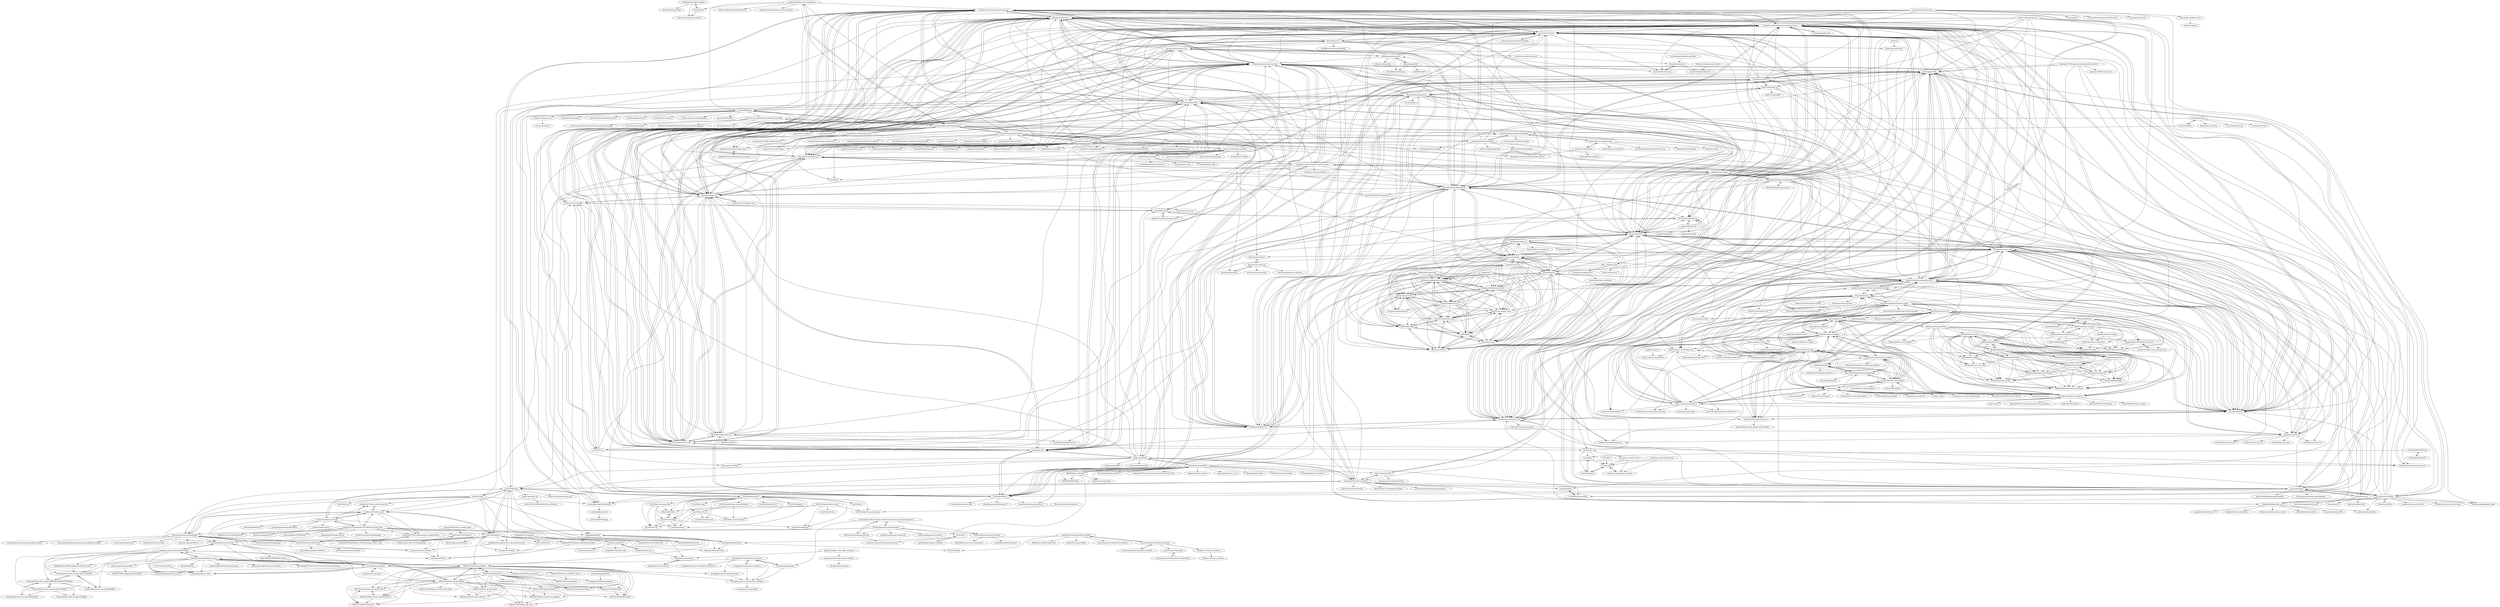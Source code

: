 digraph G {
"danielkellyio/awake-template" -> "danielkellyio/opti-image"
"danielkellyio/awake-template" -> "Gomah/bluise"
"danielkellyio/awake-template" -> "xdesro/nuxt-netlify-cms-starter"
"BearStudio/formiz" -> "BearStudio/start-ui-native"
"BearStudio/formiz" -> "BearStudio/create-start-ui"
"BearStudio/formiz" -> "BearStudio/react-native-ficus-ui"
"BearStudio/formiz" -> "BearStudio/start-ui-web"
"BearStudio/formiz" -> "DecampsRenan/Slack-Meet-Generator"
"BearStudio/formiz" -> "saagie/updatarium"
"BearStudio/formiz" -> "BearStudio/start-repo"
"BearStudio/formiz" -> "BearStudio/start-ui-web-docs"
"BearStudio/formiz" -> "CodeursEnSeine/codeursenseine.com"
"mknepprath/mknepprath-next" -> "mamuso/mamuso.dev"
"mknepprath/mknepprath-next" -> "JohnPhamous/pham.codes"
"mknepprath/mknepprath-next" -> "ddoria921/darindoria.com"
"mknepprath/mknepprath-next" -> "winkerVSbecks/varun.ca"
"mknepprath/mknepprath-next" -> "philipcdavis/philipcdavis.github.io"
"mknepprath/mknepprath-next" -> "ilikescience/mhs11"
"mknepprath/mknepprath-next" -> "soffes/soffes.blog"
"mknepprath/mknepprath-next" -> "johno/johno.com"
"hta218/leohuynh.dev" -> "hta218/js-journey"
"hta218/leohuynh.dev" -> "hta218/react-102"
"hta218/leohuynh.dev" -> "sellersmith/slider-x"
"hta218/leohuynh.dev" -> "hta218/get-a-room-api-docs"
"hta218/leohuynh.dev" -> "hta218/leo-shop"
"hta218/leohuynh.dev" -> "hta218/Travel_Egypt"
"hta218/leohuynh.dev" -> "hta218/tiny-retry"
"hta218/leohuynh.dev" -> "hta218/tailwindcss-101"
"hta218/leohuynh.dev" -> "hta218/exercism-solutions"
"hta218/leohuynh.dev" -> "hta218/budget-y"
"hta218/leohuynh.dev" -> "hta218/awesome-parcel"
"hta218/leohuynh.dev" -> "hta218/StoreManager"
"hta218/leohuynh.dev" -> "hta218/shopify-koajs-react-app"
"hta218/leohuynh.dev" -> "hta218/himu"
"hta218/leohuynh.dev" -> "hta218/shopify-koajs-react-boilerplate"
"lorenseanstewart/nextjs-mdx-blog-kit" -> "messa/nextjs-mdx-blog-example"
"lorenseanstewart/nextjs-mdx-blog-kit" -> "hashicorp/next-mdx-enhanced"
"lorenseanstewart/nextjs-mdx-blog-kit" -> "ChangoMan/nextjs-mdx-blog"
"lorenseanstewart/nextjs-mdx-blog-kit" -> "mxstbr/mxstbr.com"
"lorenseanstewart/nextjs-mdx-blog-kit" -> "JoseRFelix/nextjs-starter-blog"
"hashicorp/next-mdx-enhanced" -> "hashicorp/next-mdx-remote" ["e"=1]
"hashicorp/next-mdx-enhanced" -> "domitriusclark/mdnext"
"hashicorp/next-mdx-enhanced" -> "jescalan/babel-plugin-import-glob-array"
"hashicorp/next-mdx-enhanced" -> "kentcdodds/mdx-bundler" ["e"=1]
"hashicorp/next-mdx-enhanced" -> "lorenseanstewart/nextjs-mdx-blog-kit"
"hashicorp/next-mdx-enhanced" -> "shadcn/next-mdx"
"segunadebayo/chakra-ui" -> "anubra266/choc-ui"
"segunadebayo/chakra-ui" -> "chidiwilliams/github-stories" ["e"=1]
"segunadebayo/chakra-ui" -> "hauptrolle/chakra-templates"
"rafaelconde/rafaelconde" -> "JohnPhamous/pham.codes"
"rafaelconde/rafaelconde" -> "ddoria921/darindoria.com"
"rafaelconde/rafaelconde" -> "ilikescience/mhs11"
"rafaelconde/rafaelconde" -> "mamuso/mamuso.dev"
"rafaelconde/rafaelconde" -> "soffes/soffes.blog"
"rafaelconde/rafaelconde" -> "soffes/soff.es"
"rafaelconde/rafaelconde" -> "mknepprath/mknepprath-next"
"rafaelconde/rafaelconde" -> "philipcdavis/philipcdavis.github.io"
"rafaelconde/rafaelconde" -> "winkerVSbecks/varun.ca"
"NuroDev/nuro.dev" -> "jakeherp/portfolio"
"NuroDev/nuro.dev" -> "jahirfiquitiva/jahir.dev"
"NuroDev/nuro.dev" -> "agustinusnathaniel/agustinusnathaniel.com"
"NuroDev/nuro.dev" -> "cristicretu/cretu.dev"
"NuroDev/nuro.dev" -> "gavinmn/nelson.co"
"NuroDev/nuro.dev" -> "enjidev/enji.dev"
"NuroDev/nuro.dev" -> "shellbear/shellbear.me"
"NuroDev/nuro.dev" -> "wirtzdan/website"
"NuroDev/nuro.dev" -> "sreetamdas/sreetamdas.com"
"NuroDev/nuro.dev" -> "tszhong0411/honghong.me"
"NuroDev/nuro.dev" -> "ghoshnirmalya/nirmalyaghosh.com"
"NuroDev/nuro.dev" -> "dlarroder/dalelarroder"
"NuroDev/nuro.dev" -> "braydoncoyer/braydoncoyer.dev"
"NuroDev/nuro.dev" -> "mirsazzathossain/mirsazzathossain.me"
"NuroDev/nuro.dev" -> "mah51/mikeroph.one"
"jpvalery/portfolio" -> "iammatthias/com"
"jpvalery/portfolio" -> "agustinusnathaniel/agustinusnathaniel.com"
"jpvalery/portfolio" -> "jakeherp/portfolio"
"jpvalery/portfolio" -> "gavinmn/nelson.co"
"jpvalery/portfolio" -> "mirsazzathossain/mirsazzathossain.me"
"jpvalery/portfolio" -> "ghoshnirmalya/nirmalyaghosh.com"
"jpvalery/portfolio" -> "lowmess/lowmess.com"
"jpvalery/portfolio" -> "abrasseu/toninodemarco-photography" ["e"=1]
"jpvalery/portfolio" -> "kremalicious/portfolio"
"jpvalery/portfolio" -> "sreetamdas/sreetamdas.com"
"jpvalery/portfolio" -> "dlarroder/dalelarroder"
"jpvalery/portfolio" -> "JoaoFranco03/photography-portfolio" ["e"=1]
"jpvalery/portfolio" -> "cristicretu/cretu.dev"
"jpvalery/portfolio" -> "hta218/leohuynh.dev"
"jpvalery/portfolio" -> "rimzzlabs/website"
"iammatthias/com" -> "jpvalery/portfolio"
"iammatthias/com" -> "lowmess/lowmess.com"
"iammatthias/com" -> "ryanwiemer/gatsby-starter-gcn" ["e"=1]
"iammatthias/com" -> "ryanwiemer/rw" ["e"=1]
"iammatthias/com" -> "gavinmn/nelson.co"
"iammatthias/com" -> "agustinusnathaniel/agustinusnathaniel.com"
"iammatthias/com" -> "maxemitchell/portfolio"
"bradgarropy/bradgarropy.com" -> "Bartek532/zagrodzki.me"
"kremalicious/portfolio" -> "jakeherp/portfolio"
"kremalicious/portfolio" -> "gabdorf/gatsby-portfolio" ["e"=1]
"kremalicious/portfolio" -> "philippetedajo/philippe.tedajo" ["e"=1]
"kremalicious/portfolio" -> "jpvalery/portfolio"
"kremalicious/portfolio" -> "lowmess/lowmess.com"
"kremalicious/portfolio" -> "gavinmn/nelson.co"
"kremalicious/portfolio" -> "felipefialho/felipefialho.com"
"kremalicious/portfolio" -> "LekoArts/portfolio"
"kremalicious/portfolio" -> "cristicretu/cretu.dev"
"kremalicious/portfolio" -> "NuroDev/nuro.dev"
"kremalicious/portfolio" -> "wirtzdan/website"
"kremalicious/portfolio" -> "smakosh/gatsby-portfolio-dev" ["e"=1]
"kremalicious/portfolio" -> "EmaSuriano/gatsby-starter-mate" ["e"=1]
"kremalicious/portfolio" -> "sreetamdas/sreetamdas.com"
"kremalicious/portfolio" -> "braydoncoyer/braydoncoyer.dev"
"ghoshnirmalya/nirmalyaghosh.com" -> "wirtzdan/website"
"ghoshnirmalya/nirmalyaghosh.com" -> "bjcarlson42/benjamincarlson.io"
"ghoshnirmalya/nirmalyaghosh.com" -> "sreetamdas/sreetamdas.com"
"ghoshnirmalya/nirmalyaghosh.com" -> "lowmess/lowmess.com"
"ghoshnirmalya/nirmalyaghosh.com" -> "agustinusnathaniel/agustinusnathaniel.com"
"ghoshnirmalya/nirmalyaghosh.com" -> "gavinmn/nelson.co"
"ghoshnirmalya/nirmalyaghosh.com" -> "grikomsn/multiverse"
"ghoshnirmalya/nirmalyaghosh.com" -> "nikolovlazar/v1.nikolovlazar.com"
"ghoshnirmalya/nirmalyaghosh.com" -> "47ng/chakra-next"
"ghoshnirmalya/nirmalyaghosh.com" -> "cristicretu/cretu.dev"
"ghoshnirmalya/nirmalyaghosh.com" -> "jahirfiquitiva/jahir.dev"
"ghoshnirmalya/nirmalyaghosh.com" -> "timolins/timo-sh"
"ghoshnirmalya/nirmalyaghosh.com" -> "imadatyatalah/nextjs-chakra-ui-portfolio-template"
"ghoshnirmalya/nirmalyaghosh.com" -> "surabayajs/surabayajs.org"
"ghoshnirmalya/nirmalyaghosh.com" -> "jakeherp/portfolio"
"franky47/francoisbest.com" -> "bjcarlson42/benjamincarlson.io"
"mxstbr/mxstbr.com" -> "gavinmn/nelson.co"
"mxstbr/mxstbr.com" -> "philipcdavis/philipcdavis.github.io"
"mxstbr/mxstbr.com" -> "pacocoursey/paco"
"mxstbr/mxstbr.com" -> "mamuso/mamuso.dev"
"mxstbr/mxstbr.com" -> "johno/johno.com"
"mxstbr/mxstbr.com" -> "mknepprath/mknepprath-next"
"mxstbr/mxstbr.com" -> "JohnPhamous/pham.codes"
"mxstbr/mxstbr.com" -> "ddoria921/darindoria.com"
"mxstbr/mxstbr.com" -> "ilikescience/mhs11"
"mxstbr/mxstbr.com" -> "soffes/soff.es"
"mxstbr/mxstbr.com" -> "timolins/timo-sh"
"mxstbr/mxstbr.com" -> "felipefialho/felipefialho.com"
"mxstbr/mxstbr.com" -> "winkerVSbecks/varun.ca"
"mxstbr/mxstbr.com" -> "soffes/soffes.blog"
"mxstbr/mxstbr.com" -> "bjcarlson42/benjamincarlson.io"
"gadingnst/gading.dev" -> "agustinusnathaniel/agustinusnathaniel.com"
"zenorocha/zenorocha.com" -> "samuelkraft/samuelkraft-next"
"zenorocha/zenorocha.com" -> "cristicretu/cretu.dev"
"zenorocha/zenorocha.com" -> "agustinusnathaniel/agustinusnathaniel.com"
"zenorocha/zenorocha.com" -> "dlarroder/dalelarroder"
"zenorocha/zenorocha.com" -> "enjidev/enji.dev"
"zenorocha/zenorocha.com" -> "tszhong0411/honghong.me"
"zenorocha/zenorocha.com" -> "mateusfg7/mateusf.com"
"zenorocha/zenorocha.com" -> "jahirfiquitiva/jahir.dev"
"zenorocha/zenorocha.com" -> "gavinmn/nelson.co"
"zenorocha/zenorocha.com" -> "lklima/gnome"
"zenorocha/zenorocha.com" -> "rocketseat-education/nlw-02-discovery" ["e"=1]
"zenorocha/zenorocha.com" -> "dracula/draculatheme.com"
"zenorocha/zenorocha.com" -> "wirtzdan/website"
"zenorocha/zenorocha.com" -> "stitchesjs/stitches-site" ["e"=1]
"soffes/soff.es" -> "ilikescience/mhs11"
"soffes/soff.es" -> "mamuso/mamuso.dev"
"soffes/soff.es" -> "JohnPhamous/pham.codes"
"soffes/soff.es" -> "ddoria921/darindoria.com"
"soffes/soff.es" -> "soffes/soffes.blog"
"soffes/soff.es" -> "johno/johno.com"
"soffes/soff.es" -> "philipcdavis/philipcdavis.github.io"
"prismicio-community/nextjs-starter-prismic-blog" -> "prismicio/nextjs-website"
"prismicio-community/nextjs-starter-prismic-blog" -> "prismicio-community/nextjs-starter-prismic-multi-language"
"prismicio-community/nextjs-starter-prismic-blog" -> "prismicio/prismic-react" ["e"=1]
"prismicio-community/nextjs-starter-prismic-blog" -> "datocms/nextjs-demo"
"prismicio-community/nextjs-starter-prismic-blog" -> "prismicio-community/nextjs-starter-prismic-multi-page"
"prismicio-community/nextjs-starter-prismic-blog" -> "wutali/nextjs-netlify-blog-template"
"johno/johno.com" -> "mamuso/mamuso.dev"
"johno/johno.com" -> "JohnPhamous/pham.codes"
"johno/johno.com" -> "philipcdavis/philipcdavis.github.io"
"johno/johno.com" -> "ilikescience/mhs11"
"johno/johno.com" -> "soffes/soff.es"
"IgorKowalczyk/igorkowalczyk.dev" -> "alex289/Portfolio"
"hta218/tiny-retry" -> "hta218/exercism-solutions"
"hta218/tiny-retry" -> "hta218/awesome-parcel"
"hta218/tiny-retry" -> "hta218/js-journey"
"hta218/tiny-retry" -> "hta218/react-102"
"timolins/timo-sh" -> "gavinmn/nelson.co"
"timolins/timo-sh" -> "mamuso/mamuso.dev"
"timolins/timo-sh" -> "pacocoursey/paco"
"timolins/timo-sh" -> "philipcdavis/philipcdavis.github.io"
"timolins/timo-sh" -> "winkerVSbecks/varun.ca"
"timolins/timo-sh" -> "johno/johno.com"
"timolins/timo-sh" -> "daneden/daneden.me"
"timolins/timo-sh" -> "mknepprath/mknepprath-next"
"timolins/timo-sh" -> "samuelkraft/samuelkraft-next"
"timolins/timo-sh" -> "JohnPhamous/pham.codes"
"timolins/timo-sh" -> "sreetamdas/sreetamdas.com"
"timolins/timo-sh" -> "jahirfiquitiva/jahir.dev"
"timolins/timo-sh" -> "shellbear/shellbear.me"
"timolins/timo-sh" -> "ghoshnirmalya/nirmalyaghosh.com"
"pacocoursey/paco" -> "gavinmn/nelson.co"
"pacocoursey/paco" -> "timolins/timo-sh"
"pacocoursey/paco" -> "philipcdavis/philipcdavis.github.io"
"pacocoursey/paco" -> "daneden/daneden.me"
"pacocoursey/paco" -> "mamuso/mamuso.dev"
"pacocoursey/paco" -> "johno/johno.com"
"pacocoursey/paco" -> "mknepprath/mknepprath-next"
"pacocoursey/paco" -> "winkerVSbecks/varun.ca"
"pacocoursey/paco" -> "georgemaine/georgemaine"
"pacocoursey/paco" -> "samuelkraft/samuelkraft-next"
"pacocoursey/paco" -> "sjzhan9/sj-land"
"pacocoursey/paco" -> "mxstbr/mxstbr.com"
"pacocoursey/paco" -> "JohnPhamous/pham.codes"
"pacocoursey/paco" -> "lowmess/lowmess.com"
"pacocoursey/paco" -> "condinoaljoseph/aljoseph.co"
"fabe/site" -> "haydenbleasel/website"
"grikomsn/multiverse" -> "agustinusnathaniel/agustinusnathaniel.com"
"grikomsn/multiverse" -> "mazipan/mazipan.space" ["e"=1]
"grikomsn/multiverse" -> "lowmess/lowmess.com"
"grikomsn/multiverse" -> "ghoshnirmalya/nirmalyaghosh.com"
"grikomsn/multiverse" -> "sergiodxa/personal-site"
"grikomsn/multiverse" -> "surabayajs/surabayajs.org"
"grikomsn/multiverse" -> "gavinmn/nelson.co"
"grikomsn/multiverse" -> "grikomsn/patterns-run"
"grikomsn/multiverse" -> "bradgarropy/bradgarropy.com"
"JohnPhamous/pham.codes" -> "ddoria921/darindoria.com"
"JohnPhamous/pham.codes" -> "ilikescience/mhs11"
"Weaverse/animate-loading-bar" -> "hta218/shopify-koajs-react-app"
"ilikescience/mhs11" -> "mamuso/mamuso.dev"
"ilikescience/mhs11" -> "JohnPhamous/pham.codes"
"ilikescience/mhs11" -> "ddoria921/darindoria.com"
"ilikescience/mhs11" -> "soffes/soff.es"
"ilikescience/mhs11" -> "soffes/soffes.blog"
"pomber/site" -> "JohnPhamous/pham.codes"
"pomber/site" -> "ddoria921/darindoria.com"
"pomber/site" -> "ilikescience/mhs11"
"pomber/site" -> "mamuso/mamuso.dev"
"pomber/site" -> "soffes/soffes.blog"
"pomber/site" -> "soffes/soff.es"
"pomber/site" -> "mknepprath/mknepprath-next"
"pomber/site" -> "philipcdavis/philipcdavis.github.io"
"pomber/site" -> "winkerVSbecks/varun.ca"
"hta218/get-a-room-api-docs" -> "sellersmith/slider-x"
"hta218/get-a-room-api-docs" -> "hta218/Travel_Egypt"
"hta218/get-a-room-api-docs" -> "hta218/js-journey"
"hta218/get-a-room-api-docs" -> "hta218/react-102"
"sellersmith/slider-x" -> "hta218/Travel_Egypt"
"hta218/shopify-koajs-react-boilerplate" -> "hta218/exercism-solutions"
"hta218/shopify-koajs-react-boilerplate" -> "hta218/tiny-retry"
"Gomah/bluise" -> "danielkellyio/awake-template"
"Gomah/bluise" -> "xdesro/nuxt-netlify-cms-starter"
"daneden/daneden.me" -> "gavinmn/nelson.co"
"daneden/daneden.me" -> "mamuso/mamuso.dev"
"daneden/daneden.me" -> "pacocoursey/paco"
"daneden/daneden.me" -> "timolins/timo-sh"
"daneden/daneden.me" -> "mknepprath/mknepprath-next"
"daneden/daneden.me" -> "soffes/soffes.blog"
"daneden/daneden.me" -> "daneden/photos.daneden.me"
"daneden/daneden.me" -> "georgemaine/georgemaine"
"daneden/daneden.me" -> "philipcdavis/philipcdavis.github.io"
"daneden/daneden.me" -> "daneden/dotfiles" ["e"=1]
"daneden/daneden.me" -> "johno/johno.com"
"daneden/daneden.me" -> "soffes/soff.es"
"daneden/daneden.me" -> "winkerVSbecks/varun.ca"
"daneden/daneden.me" -> "lowmess/lowmess.com"
"daneden/daneden.me" -> "grikomsn/multiverse"
"domitriusclark/mdnext" -> "ChristopherBiscardi/toast" ["e"=1]
"domitriusclark/mdnext" -> "RyanWarner/next-mdx-digital-garden-starter"
"domitriusclark/mdnext" -> "hashicorp/next-mdx-enhanced"
"Musab-Hassan/musabhassan.com" -> "rodrigogama/awwwards-rebuilt-furrow"
"Musab-Hassan/musabhassan.com" -> "MAGGIx1404/webgl-portfolio"
"Musab-Hassan/musabhassan.com" -> "MAGGIx1404/awwwards-Rebuild"
"Musab-Hassan/musabhassan.com" -> "kokoro-hart/design_portfolio"
"Musab-Hassan/musabhassan.com" -> "whizzbbig/floema_" ["e"=1]
"Musab-Hassan/musabhassan.com" -> "MahdiGhorbani98/MeadLIght_PinkDrink_Clone"
"Musab-Hassan/musabhassan.com" -> "Chanirulk/Awwwards-remake-CRUE-CREATIVE"
"Musab-Hassan/musabhassan.com" -> "wrongakram/gatsby-framer-menu"
"Musab-Hassan/musabhassan.com" -> "wrongakram/ar-episode1"
"Musab-Hassan/musabhassan.com" -> "michalzalobny/threejs-page-transition" ["e"=1]
"Musab-Hassan/musabhassan.com" -> "adityayaduvanshi/awwwards-website-1" ["e"=1]
"Musab-Hassan/musabhassan.com" -> "poojahooda22/obys-clone"
"Musab-Hassan/musabhassan.com" -> "MariusBallot/07-2021-Awwwards-Course-Documentation"
"koolamusic/chakra-ui-autocomplete" -> "jeanverster/chakra-ui-steps"
"koolamusic/chakra-ui-autocomplete" -> "anubra266/choc-autocomplete"
"koolamusic/chakra-ui-autocomplete" -> "csandman/chakra-react-select"
"koolamusic/chakra-ui-autocomplete" -> "aboveyunhai/chakra-dayzed-datepicker"
"koolamusic/chakra-ui-autocomplete" -> "hiwllc/datepicker"
"koolamusic/chakra-ui-autocomplete" -> "anubra266/choc-ui"
"koolamusic/chakra-ui-autocomplete" -> "Fedeorlandau/chakra-ui-simple-autocomplete"
"haaarshsingh/www" -> "Bartek532/zagrodzki.me"
"haaarshsingh/www" -> "haaarshsingh/kmenu" ["e"=1]
"haaarshsingh/www" -> "gavinmn/nelson.co"
"haaarshsingh/www" -> "cristicretu/cretu.dev"
"haaarshsingh/www" -> "raphaelsalaja/sylph" ["e"=1]
"BearStudio/start-ui-web" -> "BearStudio/start-ui-native"
"BearStudio/start-ui-web" -> "BearStudio/formiz"
"BearStudio/start-ui-web" -> "agustinusnathaniel/nextarter-chakra"
"BearStudio/start-ui-web" -> "anubra266/choc-ui"
"BearStudio/start-ui-web" -> "chakra-ui/awesome-chakra-ui"
"BearStudio/start-ui-web" -> "BearStudio/react-native-ficus-ui"
"BearStudio/start-ui-web" -> "hauptrolle/chakra-templates"
"BearStudio/start-ui-web" -> "BearStudio/create-start-ui"
"BearStudio/start-ui-web" -> "saas-js/saas-ui"
"BearStudio/start-ui-web" -> "47ng/chakra-next"
"BearStudio/start-ui-web" -> "pankod/superplate" ["e"=1]
"BearStudio/start-ui-web" -> "wirtzdan/website"
"BearStudio/start-ui-web" -> "steven-tey/precedent" ["e"=1]
"BearStudio/start-ui-web" -> "nextacular/nextacular" ["e"=1]
"BearStudio/start-ui-web" -> "Blazity/next-enterprise" ["e"=1]
"bjcarlson42/benjamincarlson.io" -> "ghoshnirmalya/nirmalyaghosh.com"
"bjcarlson42/benjamincarlson.io" -> "wirtzdan/website"
"bjcarlson42/benjamincarlson.io" -> "imadatyatalah/nextjs-chakra-ui-portfolio-template"
"bjcarlson42/benjamincarlson.io" -> "bjcarlson42/personal-website-nextjs-chakra"
"agustinusnathaniel/nextarter-chakra" -> "chakra-ui/awesome-chakra-ui"
"agustinusnathaniel/nextarter-chakra" -> "anubra266/choc-ui"
"agustinusnathaniel/nextarter-chakra" -> "47ng/chakra-next"
"agustinusnathaniel/nextarter-chakra" -> "BearStudio/start-ui-web"
"agustinusnathaniel/nextarter-chakra" -> "wirtzdan/website"
"agustinusnathaniel/nextarter-chakra" -> "ghoshnirmalya/nirmalyaghosh.com"
"agustinusnathaniel/nextarter-chakra" -> "imadatyatalah/nextjs-chakra-ui-portfolio-template"
"agustinusnathaniel/nextarter-chakra" -> "hauptrolle/chakra-templates"
"agustinusnathaniel/nextarter-chakra" -> "bjcarlson42/benjamincarlson.io"
"agustinusnathaniel/nextarter-chakra" -> "agustinusnathaniel/agustinusnathaniel.com"
"agustinusnathaniel/nextarter-chakra" -> "franky47/francoisbest.com"
"agustinusnathaniel/nextarter-chakra" -> "theodorusclarence/ts-nextjs-tailwind-starter" ["e"=1]
"agustinusnathaniel/nextarter-chakra" -> "anubra266/choc-autocomplete"
"agustinusnathaniel/nextarter-chakra" -> "csandman/chakra-react-select"
"agustinusnathaniel/nextarter-chakra" -> "ixartz/Next-JS-Landing-Page-Starter-Template" ["e"=1]
"datocms/new-website" -> "datocms/react-datocms"
"sreetamdas/sreetamdas.com" -> "gavinmn/nelson.co"
"sreetamdas/sreetamdas.com" -> "agustinusnathaniel/agustinusnathaniel.com"
"sreetamdas/sreetamdas.com" -> "ghoshnirmalya/nirmalyaghosh.com"
"sreetamdas/sreetamdas.com" -> "lowmess/lowmess.com"
"sreetamdas/sreetamdas.com" -> "mirsazzathossain/mirsazzathossain.me"
"sreetamdas/sreetamdas.com" -> "jahirfiquitiva/jahir.dev"
"sreetamdas/sreetamdas.com" -> "shellbear/shellbear.me"
"sreetamdas/sreetamdas.com" -> "jakeherp/portfolio"
"sreetamdas/sreetamdas.com" -> "cristicretu/cretu.dev"
"sreetamdas/sreetamdas.com" -> "timolins/timo-sh"
"sreetamdas/sreetamdas.com" -> "dlarroder/dalelarroder"
"sreetamdas/sreetamdas.com" -> "wirtzdan/website"
"sreetamdas/sreetamdas.com" -> "tanvesh01/notion-components" ["e"=1]
"sreetamdas/sreetamdas.com" -> "nikolovlazar/v1.nikolovlazar.com"
"sreetamdas/sreetamdas.com" -> "Bartek532/zagrodzki.me"
"agustinusnathaniel/agustinusnathaniel.com" -> "cristicretu/cretu.dev"
"agustinusnathaniel/agustinusnathaniel.com" -> "jahirfiquitiva/jahir.dev"
"agustinusnathaniel/agustinusnathaniel.com" -> "grikomsn/multiverse"
"agustinusnathaniel/agustinusnathaniel.com" -> "sreetamdas/sreetamdas.com"
"agustinusnathaniel/agustinusnathaniel.com" -> "Bartek532/zagrodzki.me"
"agustinusnathaniel/agustinusnathaniel.com" -> "rimzzlabs/website"
"agustinusnathaniel/agustinusnathaniel.com" -> "alex289/Portfolio"
"agustinusnathaniel/agustinusnathaniel.com" -> "ghoshnirmalya/nirmalyaghosh.com"
"agustinusnathaniel/agustinusnathaniel.com" -> "samuelkraft/samuelkraft-next"
"agustinusnathaniel/agustinusnathaniel.com" -> "nikolovlazar/v1.nikolovlazar.com"
"agustinusnathaniel/agustinusnathaniel.com" -> "gadingnst/gading.dev"
"agustinusnathaniel/agustinusnathaniel.com" -> "wirtzdan/website"
"agustinusnathaniel/agustinusnathaniel.com" -> "gavinmn/nelson.co"
"agustinusnathaniel/agustinusnathaniel.com" -> "mirsazzathossain/mirsazzathossain.me"
"agustinusnathaniel/agustinusnathaniel.com" -> "segunadebayo/adebayosegun.com"
"wrongakram/framermotion-react-router" -> "wrongakram/react-smooth-skew-scrolling"
"wrongakram/framermotion-react-router" -> "wrongakram/react-hamburger-menu"
"wrongakram/framermotion-react-router" -> "wrongakram/nextjs-page-transitions"
"wrongakram/framermotion-react-router" -> "wrongakram/pageloader"
"wrongakram/framermotion-react-router" -> "wrongakram/swipe-to-enlarge-framer-motion"
"wrongakram/framermotion-react-router" -> "wrongakram/ar-episode1"
"ayush013/folio" -> "shubh73/devfolio"
"ayush013/folio" -> "lyha23/filio-vue"
"ayush013/folio" -> "Temitayo-spec/Raft-Landing-Page"
"ayush013/folio" -> "codebucks27/wibe-studio"
"ayush013/folio" -> "agrattan0820/portfolio-site"
"ayush013/folio" -> "logotip4ik/portfolio"
"ayush013/folio" -> "vatsalsinghkv/portfolio-website"
"ayush013/folio" -> "braydoncoyer/braydoncoyer.dev"
"ayush013/folio" -> "victorcodess/folio-v1"
"ayush013/folio" -> "poojahooda22/motion-website"
"ayush013/folio" -> "codebucks27/wibe-studio-starter-files"
"JoseRFelix/nextjs-starter-blog" -> "wutali/nextjs-netlify-blog-template"
"JoseRFelix/nextjs-starter-blog" -> "kendallstrautman/brevifolia-nextjs"
"JoseRFelix/nextjs-starter-blog" -> "maxigimenez/next-medium-blog-boilerplate"
"JoseRFelix/nextjs-starter-blog" -> "johnpolacek/nextjs-mdx-blog-starter"
"JoseRFelix/nextjs-starter-blog" -> "ixartz/Next-js-Blog-Boilerplate" ["e"=1]
"JoseRFelix/nextjs-starter-blog" -> "bjcarlson42/benjamincarlson.io"
"JoseRFelix/nextjs-starter-blog" -> "wirtzdan/website"
"JoseRFelix/nextjs-starter-blog" -> "lorenseanstewart/nextjs-mdx-blog-kit"
"JoseRFelix/nextjs-starter-blog" -> "franky47/francoisbest.com"
"JoseRFelix/nextjs-starter-blog" -> "tinacms/tina-starter-alpaca"
"JoseRFelix/nextjs-starter-blog" -> "RyanWarner/next-mdx-digital-garden-starter"
"jakeherp/portfolio" -> "sreetamdas/sreetamdas.com"
"jakeherp/portfolio" -> "agustinusnathaniel/agustinusnathaniel.com"
"jakeherp/portfolio" -> "shellbear/shellbear.me"
"jakeherp/portfolio" -> "braydoncoyer/braydoncoyer.dev"
"jakeherp/portfolio" -> "jahirfiquitiva/jahir.dev"
"jakeherp/portfolio" -> "wirtzdan/website"
"jakeherp/portfolio" -> "NuroDev/nuro.dev"
"jakeherp/portfolio" -> "kremalicious/portfolio"
"jakeherp/portfolio" -> "gavinmn/nelson.co"
"jakeherp/portfolio" -> "jpvalery/portfolio"
"jakeherp/portfolio" -> "philippetedajo/philippe.tedajo" ["e"=1]
"jakeherp/portfolio" -> "lowmess/lowmess.com"
"jakeherp/portfolio" -> "MA-Ahmad/myPortfolio"
"jakeherp/portfolio" -> "ghoshnirmalya/nirmalyaghosh.com"
"jakeherp/portfolio" -> "cristicretu/cretu.dev"
"BartoszJarocki/jarocki.me" -> "braydoncoyer/braydoncoyer.dev"
"BartoszJarocki/jarocki.me" -> "jahirfiquitiva/jahir.dev"
"BartoszJarocki/jarocki.me" -> "aulianza/aulianza.id"
"BartoszJarocki/jarocki.me" -> "rimzzlabs/website"
"BartoszJarocki/jarocki.me" -> "agustinusnathaniel/agustinusnathaniel.com"
"BartoszJarocki/jarocki.me" -> "cristicretu/cretu.dev"
"BartoszJarocki/jarocki.me" -> "segunadebayo/adebayosegun.com"
"BartoszJarocki/jarocki.me" -> "mirsazzathossain/mirsazzathossain.me"
"BartoszJarocki/jarocki.me" -> "Evavic44/victoreke.com"
"BartoszJarocki/jarocki.me" -> "samuelkraft/samuelkraft-next"
"BartoszJarocki/jarocki.me" -> "rittikbasu/website" ["e"=1]
"BartoszJarocki/jarocki.me" -> "shellbear/shellbear.me"
"BartoszJarocki/jarocki.me" -> "condinoaljoseph/aljoseph.co"
"thekaganugur/formik-chakra-ui" -> "47ng/chakra-next"
"winkerVSbecks/varun.ca" -> "mamuso/mamuso.dev"
"winkerVSbecks/varun.ca" -> "mknepprath/mknepprath-next"
"winkerVSbecks/varun.ca" -> "JohnPhamous/pham.codes"
"winkerVSbecks/varun.ca" -> "ddoria921/darindoria.com"
"winkerVSbecks/varun.ca" -> "ilikescience/mhs11"
"winkerVSbecks/varun.ca" -> "philipcdavis/philipcdavis.github.io"
"winkerVSbecks/varun.ca" -> "soffes/soffes.blog"
"winkerVSbecks/varun.ca" -> "johno/johno.com"
"winkerVSbecks/varun.ca" -> "soffes/soff.es"
"winkerVSbecks/varun.ca" -> "georgemaine/georgemaine"
"wirtzdan/website" -> "ghoshnirmalya/nirmalyaghosh.com"
"wirtzdan/website" -> "bjcarlson42/benjamincarlson.io"
"wirtzdan/website" -> "gavinmn/nelson.co"
"wirtzdan/website" -> "agustinusnathaniel/agustinusnathaniel.com"
"wirtzdan/website" -> "samuelkraft/samuelkraft-next"
"wirtzdan/website" -> "nikolovlazar/v1.nikolovlazar.com"
"wirtzdan/website" -> "jahirfiquitiva/jahir.dev"
"wirtzdan/website" -> "sreetamdas/sreetamdas.com"
"wirtzdan/website" -> "jakeherp/portfolio"
"wirtzdan/website" -> "grikomsn/multiverse"
"wirtzdan/website" -> "lowmess/lowmess.com"
"wirtzdan/website" -> "timolins/timo-sh"
"wirtzdan/website" -> "cristicretu/cretu.dev"
"wirtzdan/website" -> "imadatyatalah/nextjs-chakra-ui-portfolio-template"
"wirtzdan/website" -> "pacocoursey/paco"
"wutali/nextjs-netlify-blog-template" -> "JoseRFelix/nextjs-starter-blog"
"wutali/nextjs-netlify-blog-template" -> "ixartz/Next-js-Blog-Boilerplate" ["e"=1]
"wutali/nextjs-netlify-blog-template" -> "cassidoo/next-netlify-blog-starter"
"wutali/nextjs-netlify-blog-template" -> "prismicio-community/nextjs-starter-prismic-blog"
"wutali/nextjs-netlify-blog-template" -> "pycoder2000/blog"
"wutali/nextjs-netlify-blog-template" -> "netlify-templates/nextjs-blog-theme"
"wutali/nextjs-netlify-blog-template" -> "kendallstrautman/brevifolia-nextjs"
"wutali/nextjs-netlify-blog-template" -> "styxlab/next-cms-ghost" ["e"=1]
"wutali/nextjs-netlify-blog-template" -> "imadatyatalah/nextjs-chakra-ui-portfolio-template"
"wutali/nextjs-netlify-blog-template" -> "lorenseanstewart/nextjs-mdx-blog-kit"
"wutali/nextjs-netlify-blog-template" -> "ChangoMan/nextjs-mdx-blog"
"wutali/nextjs-netlify-blog-template" -> "tancredi/nextatic"
"wutali/nextjs-netlify-blog-template" -> "vercel/nextjs-portfolio-starter"
"wrongakram/GSAP-Hero-Animation" -> "wrongakram/GSAP-imageReveal"
"wrongakram/ar-episode1" -> "wrongakram/ar-episode2"
"wrongakram/ar-episode1" -> "wrongakram/GSAP-Hero-Animation"
"wrongakram/ar-episode1" -> "poojahooda22/motion-website"
"wrongakram/ar-episode1" -> "wrongakram/gatsby-framer-menu"
"wrongakram/ar-episode1" -> "Musab-Hassan/musabhassan.com"
"wrongakram/ar-episode1" -> "poojahooda22/obys-clone"
"wrongakram/ar-episode1" -> "MAGGIx1404/awwwards-Rebuild"
"wrongakram/ar-episode1" -> "rodrigogama/awwwards-rebuilt-furrow"
"wrongakram/ar-episode1" -> "wrongakram/react-hamburger-menu"
"wrongakram/ar-episode1" -> "wrongakram/react-smooth-skew-scrolling"
"kendallstrautman/brevifolia-nextjs" -> "kendallstrautman/brevifolia-next-tinacms"
"gavinmn/nelson.co" -> "pacocoursey/paco"
"gavinmn/nelson.co" -> "cristicretu/cretu.dev"
"gavinmn/nelson.co" -> "samuelkraft/samuelkraft-next"
"gavinmn/nelson.co" -> "sreetamdas/sreetamdas.com"
"gavinmn/nelson.co" -> "timolins/timo-sh"
"gavinmn/nelson.co" -> "mamuso/mamuso.dev"
"gavinmn/nelson.co" -> "lowmess/lowmess.com"
"gavinmn/nelson.co" -> "mknepprath/mknepprath-next"
"gavinmn/nelson.co" -> "daneden/daneden.me"
"gavinmn/nelson.co" -> "ghoshnirmalya/nirmalyaghosh.com"
"gavinmn/nelson.co" -> "wirtzdan/website"
"gavinmn/nelson.co" -> "braydoncoyer/braydoncoyer.dev"
"gavinmn/nelson.co" -> "philipcdavis/philipcdavis.github.io"
"gavinmn/nelson.co" -> "jahirfiquitiva/jahir.dev"
"gavinmn/nelson.co" -> "agustinusnathaniel/agustinusnathaniel.com"
"cassidoo/next-netlify-blog-starter" -> "tinacms/tina-starter-alpaca"
"cassidoo/next-netlify-blog-starter" -> "cassidoo/next-netlify-portfolio-starter" ["e"=1]
"cassidoo/next-netlify-blog-starter" -> "wutali/nextjs-netlify-blog-template"
"cassidoo/next-netlify-blog-starter" -> "kendallstrautman/brevifolia-nextjs"
"MaximeHeckel/blog.maximeheckel.com" -> "MaximeHeckel/design-system"
"MaximeHeckel/blog.maximeheckel.com" -> "gavinmn/nelson.co"
"MaximeHeckel/blog.maximeheckel.com" -> "delbaoliveira/website"
"MaximeHeckel/blog.maximeheckel.com" -> "timolins/timo-sh"
"MaximeHeckel/blog.maximeheckel.com" -> "ghoshnirmalya/nirmalyaghosh.com"
"MaximeHeckel/blog.maximeheckel.com" -> "lowmess/lowmess.com"
"MaximeHeckel/blog.maximeheckel.com" -> "sreetamdas/sreetamdas.com"
"MaximeHeckel/blog.maximeheckel.com" -> "cristicretu/cretu.dev"
"MaximeHeckel/blog.maximeheckel.com" -> "samuelkraft/samuelkraft-next"
"MaximeHeckel/blog.maximeheckel.com" -> "grikomsn/multiverse"
"MaximeHeckel/blog.maximeheckel.com" -> "braydoncoyer/braydoncoyer.dev"
"MaximeHeckel/blog.maximeheckel.com" -> "jakeherp/portfolio"
"MaximeHeckel/blog.maximeheckel.com" -> "agustinusnathaniel/agustinusnathaniel.com"
"MaximeHeckel/blog.maximeheckel.com" -> "shellbear/shellbear.me"
"MaximeHeckel/blog.maximeheckel.com" -> "nikolovlazar/v1.nikolovlazar.com"
"wrongakram/react-hamburger-menu" -> "wrongakram/react-smooth-skew-scrolling"
"datocms/nextjs-demo" -> "datocms/react-datocms"
"datocms/react-datocms" -> "datocms/gatsby-source-datocms" ["e"=1]
"datocms/react-datocms" -> "datocms/new-website"
"datocms/react-datocms" -> "datocms/js-datocms-client"
"datocms/react-datocms" -> "datocms/nextjs-demo"
"wrongakram/nextjs-page-transitions" -> "wrongakram/framermotion-react-router"
"wrongakram/nextjs-page-transitions" -> "wrongakram/react-smooth-skew-scrolling"
"wrongakram/react-smooth-skew-scrolling" -> "wrongakram/reactautoplay"
"felipefialho/felipefialho.com" -> "willianjusten/willianjusten.com.br" ["e"=1]
"felipefialho/felipefialho.com" -> "felipefialho/frontend-feed" ["e"=1]
"felipefialho/felipefialho.com" -> "gatsbyjs/gatsby-pt-BR" ["e"=1]
"felipefialho/felipefialho.com" -> "lowmess/lowmess.com"
"felipefialho/felipefialho.com" -> "gabdorf/gatsby-portfolio" ["e"=1]
"felipefialho/felipefialho.com" -> "sreetamdas/sreetamdas.com"
"felipefialho/felipefialho.com" -> "mxstbr/mxstbr.com"
"felipefialho/felipefialho.com" -> "pranjaljain0/portfolio-react" ["e"=1]
"felipefialho/felipefialho.com" -> "kremalicious/portfolio"
"felipefialho/felipefialho.com" -> "felipefialho/kratos-boilerplate" ["e"=1]
"wrongakram/gsap-slider" -> "wrongakram/GSAP-imageReveal"
"philipcdavis/philipcdavis.github.io" -> "mamuso/mamuso.dev"
"philipcdavis/philipcdavis.github.io" -> "ddoria921/darindoria.com"
"philipcdavis/philipcdavis.github.io" -> "johno/johno.com"
"philipcdavis/philipcdavis.github.io" -> "JohnPhamous/pham.codes"
"philipcdavis/philipcdavis.github.io" -> "ilikescience/mhs11"
"philipcdavis/philipcdavis.github.io" -> "mknepprath/mknepprath-next"
"philipcdavis/philipcdavis.github.io" -> "soffes/soffes.blog"
"philipcdavis/philipcdavis.github.io" -> "soffes/soff.es"
"MA-Ahmad/reactBlog" -> "MA-Ahmad/blog-app-react-frontend"
"MA-Ahmad/reactBlog" -> "MA-Ahmad/quickstart-rails-tailwind"
"MA-Ahmad/reactBlog" -> "MA-Ahmad/react_rails_blog"
"MA-Ahmad/reactBlog" -> "MA-Ahmad/chakra-airbnb"
"MA-Ahmad/react_rails_blog" -> "MA-Ahmad/quickstart-rails-tailwind"
"MA-Ahmad/react_rails_blog" -> "MA-Ahmad/chakra-airbnb"
"MA-Ahmad/blog-app-react-frontend" -> "MA-Ahmad/quickstart-rails-tailwind"
"MA-Ahmad/blog-app-react-frontend" -> "MA-Ahmad/chakra-airbnb"
"MA-Ahmad/portfolio2" -> "MA-Ahmad/card-portfolio"
"MA-Ahmad/portfolio2" -> "MA-Ahmad/mahmad.me"
"MA-Ahmad/portfolio2" -> "MA-Ahmad/quickstart-rails-tailwind"
"MA-Ahmad/portfolio2" -> "MA-Ahmad/MA-Ahmad"
"MA-Ahmad/portfolio2" -> "MA-Ahmad/chakra-airbnb"
"MA-Ahmad/portfolio2" -> "MA-Ahmad/blog-app-react-frontend"
"shellbear/shellbear.me" -> "braydoncoyer/braydoncoyer.dev"
"shellbear/shellbear.me" -> "lowmess/lowmess.com"
"shellbear/shellbear.me" -> "sreetamdas/sreetamdas.com"
"shellbear/shellbear.me" -> "jahirfiquitiva/jahir.dev"
"shellbear/shellbear.me" -> "jakeherp/portfolio"
"shellbear/shellbear.me" -> "gavinmn/nelson.co"
"shellbear/shellbear.me" -> "timolins/timo-sh"
"shellbear/shellbear.me" -> "agustinusnathaniel/agustinusnathaniel.com"
"shellbear/shellbear.me" -> "samuelkraft/samuelkraft-next"
"shellbear/shellbear.me" -> "grikomsn/multiverse"
"shellbear/shellbear.me" -> "BartoszJarocki/jarocki.me"
"shellbear/shellbear.me" -> "Bartek532/zagrodzki.me"
"shellbear/shellbear.me" -> "ghoshnirmalya/nirmalyaghosh.com"
"shellbear/shellbear.me" -> "mirsazzathossain/mirsazzathossain.me"
"shellbear/shellbear.me" -> "NuroDev/nuro.dev"
"kendallstrautman/brevifolia-next-tinacms" -> "kendallstrautman/brevifolia-nextjs"
"wrongakram/ar-episode2" -> "wrongakram/ar-episode1"
"MA-Ahmad/MA-Ahmad" -> "MA-Ahmad/quickstart-rails-tailwind"
"47ng/chakra-next" -> "chakra-ui/frontity-chakra-ui-theme" ["e"=1]
"47ng/chakra-next" -> "thekaganugur/formik-chakra-ui"
"47ng/chakra-next" -> "firehydrant/design-system"
"47ng/chakra-next" -> "Hyperting/hypertheme-editor"
"47ng/chakra-next" -> "ghoshnirmalya/nirmalyaghosh.com"
"47ng/chakra-next" -> "malerba118/chakra-theme-tool"
"47ng/chakra-next" -> "imadatyatalah/nextjs-chakra-ui-portfolio-template"
"47ng/chakra-next" -> "agustinusnathaniel/nextarter-chakra"
"47ng/chakra-next" -> "nikolovlazar/v1.nikolovlazar.com"
"CodeursEnSeine/codeursenseine.com" -> "DecampsRenan/Slack-Meet-Generator"
"mamuso/mamuso.dev" -> "mknepprath/mknepprath-next"
"mamuso/mamuso.dev" -> "johno/johno.com"
"mamuso/mamuso.dev" -> "ilikescience/mhs11"
"mamuso/mamuso.dev" -> "philipcdavis/philipcdavis.github.io"
"mamuso/mamuso.dev" -> "JohnPhamous/pham.codes"
"mamuso/mamuso.dev" -> "ddoria921/darindoria.com"
"mamuso/mamuso.dev" -> "soffes/soff.es"
"mamuso/mamuso.dev" -> "georgemaine/georgemaine"
"mamuso/mamuso.dev" -> "winkerVSbecks/varun.ca"
"mamuso/mamuso.dev" -> "soffes/soffes.blog"
"ddoria921/darindoria.com" -> "JohnPhamous/pham.codes"
"ddoria921/darindoria.com" -> "ilikescience/mhs11"
"ddoria921/darindoria.com" -> "philipcdavis/philipcdavis.github.io"
"ddoria921/darindoria.com" -> "mamuso/mamuso.dev"
"ddoria921/darindoria.com" -> "soffes/soffes.blog"
"ddoria921/darindoria.com" -> "mknepprath/mknepprath-next"
"georgemaine/georgemaine" -> "mamuso/mamuso.dev"
"samuelkraft/samuelkraft-next" -> "gavinmn/nelson.co"
"samuelkraft/samuelkraft-next" -> "jahirfiquitiva/jahir.dev"
"samuelkraft/samuelkraft-next" -> "braydoncoyer/braydoncoyer.dev"
"samuelkraft/samuelkraft-next" -> "cristicretu/cretu.dev"
"samuelkraft/samuelkraft-next" -> "agustinusnathaniel/agustinusnathaniel.com"
"samuelkraft/samuelkraft-next" -> "wirtzdan/website"
"samuelkraft/samuelkraft-next" -> "mirsazzathossain/mirsazzathossain.me"
"samuelkraft/samuelkraft-next" -> "timolins/timo-sh"
"samuelkraft/samuelkraft-next" -> "samuelkraft/notion-blog-nextjs" ["e"=1]
"samuelkraft/samuelkraft-next" -> "pacocoursey/paco"
"samuelkraft/samuelkraft-next" -> "philipcdavis/philipcdavis.github.io"
"samuelkraft/samuelkraft-next" -> "rimzzlabs/website"
"samuelkraft/samuelkraft-next" -> "sreetamdas/sreetamdas.com"
"samuelkraft/samuelkraft-next" -> "shellbear/shellbear.me"
"samuelkraft/samuelkraft-next" -> "aulianza/aulianza.id"
"chakra-ui/awesome-chakra-ui" -> "anubra266/choc-ui"
"chakra-ui/awesome-chakra-ui" -> "hauptrolle/chakra-templates"
"chakra-ui/awesome-chakra-ui" -> "agustinusnathaniel/nextarter-chakra"
"chakra-ui/awesome-chakra-ui" -> "csandman/chakra-react-select"
"chakra-ui/awesome-chakra-ui" -> "BearStudio/start-ui-web"
"chakra-ui/awesome-chakra-ui" -> "jeanverster/chakra-ui-steps"
"chakra-ui/awesome-chakra-ui" -> "saas-js/saas-ui"
"chakra-ui/awesome-chakra-ui" -> "anubra266/choc-autocomplete"
"chakra-ui/awesome-chakra-ui" -> "47ng/chakra-next"
"chakra-ui/awesome-chakra-ui" -> "premieroctet/openchakra" ["e"=1]
"chakra-ui/awesome-chakra-ui" -> "wobsoriano/onlysetups"
"chakra-ui/awesome-chakra-ui" -> "koolamusic/chakra-ui-autocomplete"
"chakra-ui/awesome-chakra-ui" -> "creativetimofficial/purity-ui-dashboard" ["e"=1]
"chakra-ui/awesome-chakra-ui" -> "wirtzdan/website"
"chakra-ui/awesome-chakra-ui" -> "FionnCasey/react-hook-form-generator"
"jeanverster/chakra-ui-steps" -> "koolamusic/chakra-ui-autocomplete"
"jeanverster/chakra-ui-steps" -> "csandman/chakra-react-select"
"jeanverster/chakra-ui-steps" -> "anubra266/choc-autocomplete"
"jeanverster/chakra-ui-steps" -> "anubra266/choc-ui"
"jeanverster/chakra-ui-steps" -> "chakra-ui/awesome-chakra-ui"
"jeanverster/chakra-ui-steps" -> "thekaganugur/formik-chakra-ui"
"jeanverster/chakra-ui-steps" -> "hiwllc/datepicker"
"jeanverster/chakra-ui-steps" -> "hauptrolle/chakra-templates"
"jeanverster/chakra-ui-steps" -> "47ng/chakra-next"
"jeanverster/chakra-ui-steps" -> "malerba118/chakra-theme-tool"
"jeanverster/chakra-ui-steps" -> "chakra-ui/chakra-ui-docs"
"jeanverster/chakra-ui-steps" -> "FionnCasey/react-hook-form-generator"
"jeanverster/chakra-ui-steps" -> "Hyperting/hypertheme-editor"
"jeanverster/chakra-ui-steps" -> "aboveyunhai/chakra-dayzed-datepicker"
"aboveyunhai/chakra-dayzed-datepicker" -> "hiwllc/datepicker"
"aboveyunhai/chakra-dayzed-datepicker" -> "koolamusic/chakra-ui-autocomplete"
"aboveyunhai/chakra-dayzed-datepicker" -> "deseretdigital/dayzed" ["e"=1]
"aboveyunhai/chakra-dayzed-datepicker" -> "anubra266/choc-autocomplete"
"braydoncoyer/braydoncoyer.dev" -> "samuelkraft/samuelkraft-next"
"braydoncoyer/braydoncoyer.dev" -> "aulianza/aulianza.id"
"braydoncoyer/braydoncoyer.dev" -> "jahirfiquitiva/jahir.dev"
"braydoncoyer/braydoncoyer.dev" -> "gavinmn/nelson.co"
"braydoncoyer/braydoncoyer.dev" -> "BartoszJarocki/jarocki.me"
"braydoncoyer/braydoncoyer.dev" -> "mirsazzathossain/mirsazzathossain.me"
"braydoncoyer/braydoncoyer.dev" -> "shellbear/shellbear.me"
"braydoncoyer/braydoncoyer.dev" -> "Evavic44/victoreke.com"
"braydoncoyer/braydoncoyer.dev" -> "agustinusnathaniel/agustinusnathaniel.com"
"braydoncoyer/braydoncoyer.dev" -> "jakeherp/portfolio"
"braydoncoyer/braydoncoyer.dev" -> "wiscaksono/wiscaksono-site"
"braydoncoyer/braydoncoyer.dev" -> "tszhong0411/honghong.me"
"braydoncoyer/braydoncoyer.dev" -> "dlarroder/dalelarroder"
"braydoncoyer/braydoncoyer.dev" -> "wirtzdan/website"
"braydoncoyer/braydoncoyer.dev" -> "theodorusclarence/theodorusclarence.com"
"anubra266/choc-ui" -> "hauptrolle/chakra-templates"
"anubra266/choc-ui" -> "chakra-ui/awesome-chakra-ui"
"anubra266/choc-ui" -> "agustinusnathaniel/nextarter-chakra"
"anubra266/choc-ui" -> "anubra266/choc-autocomplete"
"anubra266/choc-ui" -> "jeanverster/chakra-ui-steps"
"anubra266/choc-ui" -> "csandman/chakra-react-select"
"anubra266/choc-ui" -> "47ng/chakra-next"
"anubra266/choc-ui" -> "BearStudio/start-ui-web"
"anubra266/choc-ui" -> "MA-Ahmad/templatesKart"
"anubra266/choc-ui" -> "saas-js/saas-ui"
"anubra266/choc-ui" -> "koolamusic/chakra-ui-autocomplete"
"anubra266/choc-ui" -> "premieroctet/openchakra" ["e"=1]
"anubra266/choc-ui" -> "chakra-ui/chakra-ui-docs"
"anubra266/choc-ui" -> "wirtzdan/website"
"anubra266/choc-ui" -> "segunadebayo/chakra-ui"
"rodrigogama/awwwards-rebuilt-furrow" -> "MAGGIx1404/awwwards-Rebuild"
"rodrigogama/awwwards-rebuilt-furrow" -> "poojahooda22/motion-website"
"rodrigogama/awwwards-rebuilt-furrow" -> "Chanirulk/Awwwards-remake-CRUE-CREATIVE"
"rodrigogama/awwwards-rebuilt-furrow" -> "Musab-Hassan/musabhassan.com"
"rodrigogama/awwwards-rebuilt-furrow" -> "poojahooda22/obys-clone"
"rodrigogama/awwwards-rebuilt-furrow" -> "Chanirulk/Awwwards-remake-DIGITALWERK"
"rodrigogama/awwwards-rebuilt-furrow" -> "MahdiGhorbani98/MeadLIght_PinkDrink_Clone"
"rodrigogama/awwwards-rebuilt-furrow" -> "Chanirulk/Awwwards-remake-MIRANDA-PAPER-PORTFOLIO"
"rodrigogama/awwwards-rebuilt-furrow" -> "wrongakram/gatsby-framer-menu"
"rodrigogama/awwwards-rebuilt-furrow" -> "Chanirulk/Awwwards-remake-MOHEIM"
"realstoman/vuejs-tailwindcss-portfolio" -> "realstoman/nuxtjs-tailwindcss-portfolio"
"realstoman/vuejs-tailwindcss-portfolio" -> "claudiabdm/portfolio-2021"
"realstoman/vuejs-tailwindcss-portfolio" -> "realstoman/react-tailwindcss-portfolio"
"realstoman/vuejs-tailwindcss-portfolio" -> "0xbul1/portfolio"
"realstoman/vuejs-tailwindcss-portfolio" -> "EldinZaimovic/Eldin-Space-Vue"
"realstoman/vuejs-tailwindcss-portfolio" -> "mahy209/vuejs-portofolio"
"MA-Ahmad/hulu-clone-tailwind" -> "MA-Ahmad/chakra-airbnb"
"mah51/mikeroph.one" -> "mah51/ScuffedMDB"
"mah51/mikeroph.one" -> "wirtzdan/website"
"mah51/mikeroph.one" -> "ghoshnirmalya/nirmalyaghosh.com"
"mah51/mikeroph.one" -> "NuroDev/nuro.dev"
"mah51/mikeroph.one" -> "BraydenTW/braydentw.io"
"delbaoliveira/website" -> "gavinmn/nelson.co"
"delbaoliveira/website" -> "cristicretu/cretu.dev"
"delbaoliveira/website" -> "mirsazzathossain/mirsazzathossain.me"
"delbaoliveira/website" -> "samuelkraft/samuelkraft-next"
"delbaoliveira/website" -> "jakeherp/portfolio"
"delbaoliveira/website" -> "MaximeHeckel/blog.maximeheckel.com"
"delbaoliveira/website" -> "braydoncoyer/braydoncoyer.dev"
"delbaoliveira/website" -> "sreetamdas/sreetamdas.com"
"delbaoliveira/website" -> "wirtzdan/website"
"delbaoliveira/website" -> "tszhong0411/honghong.me"
"delbaoliveira/website" -> "theodorusclarence/theodorusclarence.com"
"delbaoliveira/website" -> "leerob/site" ["e"=1]
"delbaoliveira/website" -> "agustinusnathaniel/agustinusnathaniel.com"
"delbaoliveira/website" -> "timolins/timo-sh"
"delbaoliveira/website" -> "NuroDev/nuro.dev"
"lordarcadius/portfolio" -> "BraydenTW/braydentw.io"
"lordarcadius/portfolio" -> "sreerag-rajan/developer-portfolio" ["e"=1]
"lordarcadius/portfolio" -> "harshgoel05/another-portfolio"
"hauptrolle/chakra-templates" -> "anubra266/choc-ui"
"hauptrolle/chakra-templates" -> "chakra-ui/awesome-chakra-ui"
"hauptrolle/chakra-templates" -> "agustinusnathaniel/nextarter-chakra"
"hauptrolle/chakra-templates" -> "csandman/chakra-react-select"
"hauptrolle/chakra-templates" -> "jeanverster/chakra-ui-steps"
"hauptrolle/chakra-templates" -> "saas-js/saas-ui"
"hauptrolle/chakra-templates" -> "premieroctet/openchakra" ["e"=1]
"hauptrolle/chakra-templates" -> "anubra266/choc-autocomplete"
"hauptrolle/chakra-templates" -> "horizon-ui/horizon-ui-chakra" ["e"=1]
"hauptrolle/chakra-templates" -> "BearStudio/start-ui-web"
"hauptrolle/chakra-templates" -> "chakra-ui/chakra-ui-docs"
"hauptrolle/chakra-templates" -> "47ng/chakra-next"
"hauptrolle/chakra-templates" -> "wirtzdan/website"
"hauptrolle/chakra-templates" -> "koolamusic/chakra-ui-autocomplete"
"hauptrolle/chakra-templates" -> "creativetimofficial/purity-ui-dashboard" ["e"=1]
"vercel/nextjs-portfolio-starter" -> "jaredpalmer/nextra-blank-custom-theme"
"vercel/nextjs-portfolio-starter" -> "leerob/image-gallery-supabase-tailwind-nextjs" ["e"=1]
"vercel/nextjs-portfolio-starter" -> "pacocoursey/writer" ["e"=1]
"vercel/nextjs-portfolio-starter" -> "pacocoursey/paco"
"vercel/nextjs-portfolio-starter" -> "leerob/site" ["e"=1]
"vercel/nextjs-portfolio-starter" -> "samuelkraft/notion-blog-nextjs" ["e"=1]
"vercel/nextjs-portfolio-starter" -> "shuding/nextra-docs-template" ["e"=1]
"vercel/nextjs-portfolio-starter" -> "samuelkraft/samuelkraft-next"
"vercel/nextjs-portfolio-starter" -> "wutali/nextjs-netlify-blog-template"
"vercel/nextjs-portfolio-starter" -> "shadcn/next-contentlayer" ["e"=1]
"vercel/nextjs-portfolio-starter" -> "vercel/virtual-event-starter-kit" ["e"=1]
"vercel/nextjs-portfolio-starter" -> "GLaDO8/nextjs-portfolio"
"vercel/nextjs-portfolio-starter" -> "datocms/new-website"
"vercel/nextjs-portfolio-starter" -> "chronark/chronark.com"
"vercel/nextjs-portfolio-starter" -> "vercel/nextjs-postgres-auth-starter" ["e"=1]
"claudiabdm/portfolio-2021" -> "logotip4ik/portfolio"
"claudiabdm/portfolio-2021" -> "BenjaminOddou/portfolio"
"claudiabdm/portfolio-2021" -> "0xbul1/portfolio"
"manuarora700/simple-developer-portfolio-website" -> "GLaDO8/nextjs-portfolio"
"manuarora700/simple-developer-portfolio-website" -> "jakeherp/portfolio"
"manuarora700/simple-developer-portfolio-website" -> "harshgoel05/another-portfolio"
"manuarora700/simple-developer-portfolio-website" -> "manuarora700/manuarora.in"
"manuarora700/simple-developer-portfolio-website" -> "kausko/Portfolio"
"manuarora700/simple-developer-portfolio-website" -> "BraydenTW/braydentw.io"
"alex289/Portfolio" -> "agustinusnathaniel/agustinusnathaniel.com"
"alex289/Portfolio" -> "IgorKowalczyk/igorkowalczyk.dev"
"alex289/Portfolio" -> "Bartek532/zagrodzki.me"
"alex289/Portfolio" -> "jeandv/my-next-portfolio"
"codebucks27/Agency-website" -> "codebucks27/The-Weirdos-NFT-Website-Starter-Code"
"codebucks27/Agency-website" -> "codebucks27/wibe-studio"
"codebucks27/Agency-website" -> "codebucks27/wibe-studio-starter-files"
"codebucks27/Agency-website" -> "codewithsadee/desinic" ["e"=1]
"codebucks27/Agency-website" -> "sujoyduttajad/Landing-Page-React" ["e"=1]
"codebucks27/Agency-website" -> "codebucks27/3D-Landing-page-for-Apple-iPhone"
"codebucks27/Agency-website" -> "shubh73/devfolio"
"codebucks27/Agency-website" -> "codewithsadee/solutry" ["e"=1]
"codebucks27/Agency-website" -> "codebucks27/react-portfolio-final" ["e"=1]
"jahirfiquitiva/jahir.dev" -> "agustinusnathaniel/agustinusnathaniel.com"
"jahirfiquitiva/jahir.dev" -> "samuelkraft/samuelkraft-next"
"jahirfiquitiva/jahir.dev" -> "aulianza/aulianza.id"
"jahirfiquitiva/jahir.dev" -> "mirsazzathossain/mirsazzathossain.me"
"jahirfiquitiva/jahir.dev" -> "braydoncoyer/braydoncoyer.dev"
"jahirfiquitiva/jahir.dev" -> "cristicretu/cretu.dev"
"jahirfiquitiva/jahir.dev" -> "tszhong0411/honghong.me"
"jahirfiquitiva/jahir.dev" -> "gavinmn/nelson.co"
"jahirfiquitiva/jahir.dev" -> "j471n/j471n.in"
"jahirfiquitiva/jahir.dev" -> "BartoszJarocki/jarocki.me"
"jahirfiquitiva/jahir.dev" -> "enjidev/enji.dev"
"jahirfiquitiva/jahir.dev" -> "sreetamdas/sreetamdas.com"
"jahirfiquitiva/jahir.dev" -> "Evavic44/victoreke.com"
"jahirfiquitiva/jahir.dev" -> "wirtzdan/website"
"jahirfiquitiva/jahir.dev" -> "shellbear/shellbear.me"
"ChangoMan/nextjs-mdx-blog" -> "alexcarpenter/nextjs-mdx-blog-theme"
"ChangoMan/nextjs-mdx-blog" -> "lorenseanstewart/nextjs-mdx-blog-kit"
"ChangoMan/nextjs-mdx-blog" -> "samuelkraft/samuelkraft-next"
"ChangoMan/nextjs-mdx-blog" -> "thedevdavid/digital-garden" ["e"=1]
"ChangoMan/nextjs-mdx-blog" -> "kjmczk/nextjs-mdx-food-blog"
"ChangoMan/nextjs-mdx-blog" -> "shadcn/next-contentlayer" ["e"=1]
"ChangoMan/nextjs-mdx-blog" -> "ghoshnirmalya/nirmalyaghosh.com"
"ChangoMan/nextjs-mdx-blog" -> "cristicretu/cretu.dev"
"ChangoMan/nextjs-mdx-blog" -> "subhamBharadwaz/scribbly" ["e"=1]
"ChangoMan/nextjs-mdx-blog" -> "wirtzdan/website"
"ChangoMan/nextjs-mdx-blog" -> "wiscaksono/wiscaksono-site"
"BearStudio/start-ui-native" -> "BearStudio/create-start-ui"
"BearStudio/start-ui-native" -> "BearStudio/react-native-ficus-ui"
"BearStudio/start-ui-native" -> "BearStudio/formiz"
"BearStudio/start-ui-native" -> "DecampsRenan/Slack-Meet-Generator"
"BearStudio/start-ui-native" -> "BearStudio/start-ui-web"
"BearStudio/start-ui-native" -> "BearStudio/lunalink"
"BearStudio/start-ui-native" -> "BearStudio/start-repo"
"BearStudio/start-ui-native" -> "BearStudio/start-ui-web-docs"
"BearStudio/start-ui-native" -> "BearStudio/start-ui-figma"
"kausko/Portfolio" -> "GLaDO8/nextjs-portfolio"
"MA-Ahmad/myPortfolio" -> "MA-Ahmad/portfolio"
"MA-Ahmad/myPortfolio" -> "MA-Ahmad/dev.to-clone"
"MA-Ahmad/myPortfolio" -> "MA-Ahmad/portfolio2"
"MA-Ahmad/myPortfolio" -> "MA-Ahmad/mahmad.me"
"MA-Ahmad/myPortfolio" -> "MA-Ahmad/card-portfolio"
"MA-Ahmad/myPortfolio" -> "agustinusnathaniel/agustinusnathaniel.com"
"MA-Ahmad/myPortfolio" -> "MA-Ahmad/quickstart-rails-tailwind"
"MA-Ahmad/myPortfolio" -> "MA-Ahmad/MA-Ahmad"
"MA-Ahmad/myPortfolio" -> "MA-Ahmad/templatesKart"
"MA-Ahmad/myPortfolio" -> "MA-Ahmad/blog-app-react-frontend"
"MA-Ahmad/myPortfolio" -> "jakeherp/portfolio"
"MA-Ahmad/myPortfolio" -> "MA-Ahmad/chakra-airbnb"
"MA-Ahmad/myPortfolio" -> "MA-Ahmad/quickstart-react-rails-app"
"MA-Ahmad/myPortfolio" -> "MA-Ahmad/notebook"
"MA-Ahmad/myPortfolio" -> "MA-Ahmad/reactBlog"
"mehdibha/mehdibha.com" -> "mehdibha/turbocharger"
"mehdibha/mehdibha.com" -> "mehdibha/palettify"
"mehdibha/mehdibha.com" -> "braydoncoyer/braydoncoyer.dev"
"mehdibha/mehdibha.com" -> "wiscaksono/wiscaksono-site"
"mehdibha/mehdibha.com" -> "agustinusnathaniel/agustinusnathaniel.com"
"mehdibha/mehdibha.com" -> "wildcatco/notion-blog" ["e"=1]
"mehdibha/mehdibha.com" -> "mirsazzathossain/mirsazzathossain.me"
"harshgoel05/another-portfolio" -> "atlamors/portfolio"
"harshgoel05/another-portfolio" -> "philippetedajo/philippe.tedajo" ["e"=1]
"harshgoel05/another-portfolio" -> "jakeherp/portfolio"
"harshgoel05/another-portfolio" -> "lordarcadius/portfolio"
"harshgoel05/another-portfolio" -> "shubh73/devfolio"
"harshgoel05/another-portfolio" -> "caglarturali/vscode-portfolio" ["e"=1]
"harshgoel05/another-portfolio" -> "mah51/mikeroph.one"
"harshgoel05/another-portfolio" -> "vatsalsinghkv/portfolio-website"
"harshgoel05/another-portfolio" -> "kausko/Portfolio"
"harshgoel05/another-portfolio" -> "hhhrrrttt222111/developer-portfolio" ["e"=1]
"harshgoel05/another-portfolio" -> "BraydenTW/braydentw.io"
"harshgoel05/another-portfolio" -> "kremalicious/portfolio"
"harshgoel05/another-portfolio" -> "jpvalery/portfolio"
"harshgoel05/another-portfolio" -> "braydoncoyer/braydoncoyer.dev"
"harshgoel05/another-portfolio" -> "yashitanamdeo/yashitanamdeo.github.io" ["e"=1]
"anubra266/choc-autocomplete" -> "csandman/chakra-react-select"
"anubra266/choc-autocomplete" -> "koolamusic/chakra-ui-autocomplete"
"anubra266/choc-autocomplete" -> "jeanverster/chakra-ui-steps"
"anubra266/choc-autocomplete" -> "anubra266/choc-ui"
"anubra266/choc-autocomplete" -> "anubra266/choc-datetimepicker"
"anubra266/choc-autocomplete" -> "aboveyunhai/chakra-dayzed-datepicker"
"anubra266/choc-autocomplete" -> "hiwllc/datepicker"
"anubra266/choc-autocomplete" -> "chakra-ui/awesome-chakra-ui"
"anubra266/choc-autocomplete" -> "hauptrolle/chakra-templates"
"anubra266/choc-autocomplete" -> "anubra266/chaktor"
"anubra266/choc-autocomplete" -> "saas-js/saas-ui"
"anubra266/choc-autocomplete" -> "agustinusnathaniel/nextarter-chakra"
"imadatyatalah/nextjs-chakra-ui-portfolio-template" -> "47ng/chakra-next"
"imadatyatalah/nextjs-chakra-ui-portfolio-template" -> "bjcarlson42/benjamincarlson.io"
"imadatyatalah/nextjs-chakra-ui-portfolio-template" -> "ghoshnirmalya/nirmalyaghosh.com"
"theodorusclarence/theodorusclarence.com" -> "theodorusclarence/ts-nextjs-tailwind-starter" ["e"=1]
"theodorusclarence/theodorusclarence.com" -> "tszhong0411/honghong.me"
"theodorusclarence/theodorusclarence.com" -> "braydoncoyer/braydoncoyer.dev"
"theodorusclarence/theodorusclarence.com" -> "enjidev/enji.dev"
"theodorusclarence/theodorusclarence.com" -> "agustinusnathaniel/agustinusnathaniel.com"
"theodorusclarence/theodorusclarence.com" -> "jahirfiquitiva/jahir.dev"
"theodorusclarence/theodorusclarence.com" -> "delbaoliveira/website"
"theodorusclarence/theodorusclarence.com" -> "jakeherp/portfolio"
"theodorusclarence/theodorusclarence.com" -> "aulianza/aulianza.id"
"theodorusclarence/theodorusclarence.com" -> "samuelkraft/samuelkraft-next"
"theodorusclarence/theodorusclarence.com" -> "grikomsn/multiverse"
"theodorusclarence/theodorusclarence.com" -> "rimzzlabs/website"
"theodorusclarence/theodorusclarence.com" -> "dlarroder/dalelarroder"
"theodorusclarence/theodorusclarence.com" -> "hta218/leohuynh.dev"
"theodorusclarence/theodorusclarence.com" -> "theodorusclarence/notiolink"
"mateusfg7/mateusf.com" -> "trinhdinhtai/taitd.dev"
"abdulrcs/abdulrahman.id" -> "wirtzdan/website"
"abdulrcs/abdulrahman.id" -> "segunadebayo/adebayosegun.com"
"abdulrcs/abdulrahman.id" -> "imadatyatalah/nextjs-chakra-ui-portfolio-template"
"abdulrcs/abdulrahman.id" -> "ghoshnirmalya/nirmalyaghosh.com"
"abdulrcs/abdulrahman.id" -> "jakeherp/portfolio"
"abdulrcs/abdulrahman.id" -> "braydoncoyer/braydoncoyer.dev"
"abdulrcs/abdulrahman.id" -> "aulianza/aulianza.id"
"abdulrcs/abdulrahman.id" -> "agustinusnathaniel/agustinusnathaniel.com"
"abdulrcs/abdulrahman.id" -> "mah51/mikeroph.one"
"abdulrcs/abdulrahman.id" -> "timolins/timo-sh"
"Tobijudah/york-and-dante" -> "Tobijudah/oursroux-rebuild"
"logotip4ik/portfolio" -> "BenjaminOddou/portfolio"
"logotip4ik/portfolio" -> "claudiabdm/portfolio-2021"
"logotip4ik/portfolio" -> "MAGGIx1404/webgl-portfolio"
"logotip4ik/portfolio" -> "AliBagheri2079/dennis-snellenberg-portfolio"
"GLaDO8/nextjs-portfolio" -> "kausko/Portfolio"
"lowmess/lowmess.com" -> "gavinmn/nelson.co"
"lowmess/lowmess.com" -> "ghoshnirmalya/nirmalyaghosh.com"
"lowmess/lowmess.com" -> "grikomsn/multiverse"
"lowmess/lowmess.com" -> "sreetamdas/sreetamdas.com"
"lowmess/lowmess.com" -> "shellbear/shellbear.me"
"lowmess/lowmess.com" -> "sergiodxa/personal-site"
"lowmess/lowmess.com" -> "agustinusnathaniel/agustinusnathaniel.com"
"lowmess/lowmess.com" -> "iammatthias/com"
"lowmess/lowmess.com" -> "wirtzdan/website"
"lowmess/lowmess.com" -> "jakeherp/portfolio"
"lowmess/lowmess.com" -> "pacocoursey/paco"
"lowmess/lowmess.com" -> "timolins/timo-sh"
"lowmess/lowmess.com" -> "bradgarropy/bradgarropy.com"
"lowmess/lowmess.com" -> "datocms/new-website"
"lowmess/lowmess.com" -> "jpvalery/portfolio"
"cristicretu/cretu.dev" -> "agustinusnathaniel/agustinusnathaniel.com"
"cristicretu/cretu.dev" -> "gavinmn/nelson.co"
"cristicretu/cretu.dev" -> "mirsazzathossain/mirsazzathossain.me"
"cristicretu/cretu.dev" -> "samuelkraft/samuelkraft-next"
"cristicretu/cretu.dev" -> "cristicretu/ts-next-tailwind-template"
"cristicretu/cretu.dev" -> "jahirfiquitiva/jahir.dev"
"cristicretu/cretu.dev" -> "rimzzlabs/website"
"cristicretu/cretu.dev" -> "sreetamdas/sreetamdas.com"
"cristicretu/cretu.dev" -> "alexcarpenter/alexcarpenter.me"
"cristicretu/cretu.dev" -> "aulianza/aulianza.id"
"cristicretu/cretu.dev" -> "Evavic44/victoreke.com"
"cristicretu/cretu.dev" -> "Bartek532/zagrodzki.me"
"cristicretu/cretu.dev" -> "ghoshnirmalya/nirmalyaghosh.com"
"cristicretu/cretu.dev" -> "mateusfg7/mateusf.com"
"cristicretu/cretu.dev" -> "BrianRuizy/b-r.io"
"MA-Ahmad/portfolio" -> "MA-Ahmad/dev.to-clone"
"MA-Ahmad/portfolio" -> "MA-Ahmad/myPortfolio"
"MA-Ahmad/portfolio" -> "MA-Ahmad/portfolio2"
"MA-Ahmad/portfolio" -> "MA-Ahmad/mahmad.me"
"MA-Ahmad/portfolio" -> "MA-Ahmad/card-portfolio"
"MA-Ahmad/portfolio" -> "MA-Ahmad/quickstart-rails-tailwind"
"MA-Ahmad/portfolio" -> "MA-Ahmad/MA-Ahmad"
"MA-Ahmad/portfolio" -> "MA-Ahmad/blog-app-react-frontend"
"MA-Ahmad/portfolio" -> "MA-Ahmad/chakra-airbnb"
"MA-Ahmad/portfolio" -> "MA-Ahmad/quickstart-react-rails-app"
"MA-Ahmad/portfolio" -> "MA-Ahmad/notebook"
"MA-Ahmad/portfolio" -> "MA-Ahmad/reactBlog"
"oluwadareseyi/folio-v2" -> "madebynull/korty-eo"
"oluwadareseyi/folio-v2" -> "oluwadareseyi/folio-v1"
"oluwadareseyi/folio-v2" -> "GoodyBoy301/goodie.work"
"MA-Ahmad/notebook" -> "MA-Ahmad/quickstart-rails-tailwind"
"MA-Ahmad/notebook" -> "MA-Ahmad/card-portfolio"
"MA-Ahmad/notebook" -> "MA-Ahmad/mahmad.me"
"MA-Ahmad/notebook" -> "MA-Ahmad/MA-Ahmad"
"MA-Ahmad/notebook" -> "MA-Ahmad/react_rails_blog"
"MA-Ahmad/notebook" -> "MA-Ahmad/chakra-airbnb"
"MA-Ahmad/notebook" -> "MA-Ahmad/blog-app-react-frontend"
"MA-Ahmad/card-portfolio" -> "MA-Ahmad/quickstart-rails-tailwind"
"MA-Ahmad/card-portfolio" -> "MA-Ahmad/MA-Ahmad"
"MA-Ahmad/card-portfolio" -> "MA-Ahmad/mahmad.me"
"MA-Ahmad/card-portfolio" -> "MA-Ahmad/chakra-airbnb"
"MA-Ahmad/card-portfolio" -> "MA-Ahmad/blog-app-react-frontend"
"MA-Ahmad/chakra-airbnb" -> "MA-Ahmad/quickstart-rails-tailwind"
"MA-Ahmad/dev.to-clone" -> "MA-Ahmad/portfolio"
"MA-Ahmad/dev.to-clone" -> "MA-Ahmad/card-portfolio"
"MA-Ahmad/dev.to-clone" -> "MA-Ahmad/mahmad.me"
"MA-Ahmad/dev.to-clone" -> "MA-Ahmad/quickstart-rails-tailwind"
"MA-Ahmad/dev.to-clone" -> "MA-Ahmad/MA-Ahmad"
"MA-Ahmad/dev.to-clone" -> "MA-Ahmad/portfolio2"
"MA-Ahmad/dev.to-clone" -> "MA-Ahmad/blog-app-react-frontend"
"MA-Ahmad/dev.to-clone" -> "MA-Ahmad/chakra-airbnb"
"MA-Ahmad/dev.to-clone" -> "MA-Ahmad/myPortfolio"
"MA-Ahmad/dev.to-clone" -> "MA-Ahmad/quickstart-react-rails-app"
"MA-Ahmad/dev.to-clone" -> "MA-Ahmad/notebook"
"MA-Ahmad/dev.to-clone" -> "MA-Ahmad/reactBlog"
"MA-Ahmad/dev.to-clone" -> "MA-Ahmad/react_rails_blog"
"MA-Ahmad/dev.to-clone" -> "MA-Ahmad/hulu-clone-tailwind"
"MA-Ahmad/mahmad.me" -> "MA-Ahmad/quickstart-rails-tailwind"
"MA-Ahmad/mahmad.me" -> "MA-Ahmad/MA-Ahmad"
"MA-Ahmad/mahmad.me" -> "MA-Ahmad/card-portfolio"
"MA-Ahmad/mahmad.me" -> "MA-Ahmad/chakra-airbnb"
"wrongakram/pageloader" -> "wrongakram/react-smooth-skew-scrolling"
"wrongakram/pageloader" -> "wrongakram/framermotion-react-router"
"Tobijudah/oursroux-rebuild" -> "Tobijudah/york-and-dante"
"madebynull/korty-eo" -> "Tobijudah/york-and-dante"
"madebynull/korty-eo" -> "oluwadareseyi/folio-v2"
"hta218/shopify-theme-starter" -> "hta218/ga-fetcher"
"hta218/shopify-theme-starter" -> "hta218/StoreManager"
"hta218/shopify-theme-starter" -> "hta218/Travel_Egypt"
"hta218/shopify-theme-starter" -> "sellersmith/slider-x"
"hta218/shopify-theme-starter" -> "hta218/shopify-koajs-react-app"
"soffes/soffes.blog" -> "JohnPhamous/pham.codes"
"soffes/soffes.blog" -> "ddoria921/darindoria.com"
"soffes/soffes.blog" -> "ilikescience/mhs11"
"soffes/soffes.blog" -> "mamuso/mamuso.dev"
"soffes/soffes.blog" -> "philipcdavis/philipcdavis.github.io"
"soffes/soffes.blog" -> "soffes/soff.es"
"smartman31/NFT-projct-2" -> "inc4/near-generative-nft-landing-page"
"inc4/near-generative-nft-landing-page" -> "smartman31/NFT-projct-2"
"DecampsRenan/Slack-Meet-Generator" -> "BearStudio/create-start-ui"
"DecampsRenan/Slack-Meet-Generator" -> "CodeursEnSeine/codeursenseine.com"
"DecampsRenan/Slack-Meet-Generator" -> "BearStudio/start-repo"
"wiscaksono/wiscaksono-site" -> "Evavic44/victoreke.com"
"wiscaksono/wiscaksono-site" -> "aulianza/aulianza.id"
"wiscaksono/wiscaksono-site" -> "braydoncoyer/braydoncoyer.dev"
"wiscaksono/wiscaksono-site" -> "vimfn/www"
"wiscaksono/wiscaksono-site" -> "agustinusnathaniel/agustinusnathaniel.com"
"wiscaksono/wiscaksono-site" -> "BrianRuizy/b-r.io"
"wiscaksono/wiscaksono-site" -> "erich2s/eric-portfolio-website"
"wiscaksono/wiscaksono-site" -> "cristicretu/cretu.dev"
"wiscaksono/wiscaksono-site" -> "jahirfiquitiva/jahir.dev"
"wiscaksono/wiscaksono-site" -> "IgorKowalczyk/igorkowalczyk.dev"
"wiscaksono/wiscaksono-site" -> "rimzzlabs/website"
"wiscaksono/wiscaksono-site" -> "tszhong0411/honghong.me"
"wiscaksono/wiscaksono-site" -> "dlarroder/dalelarroder"
"wiscaksono/wiscaksono-site" -> "mehdibha/mehdibha.com"
"wiscaksono/wiscaksono-site" -> "gavinmn/nelson.co"
"kokoro-hart/design_portfolio" -> "MAGGIx1404/webgl-portfolio-template"
"MAGGIx1404/webgl-template" -> "MAGGIx1404/Webgl_rgb_wave"
"MAGGIx1404/webgl-template" -> "MAGGIx1404/Vue-animations-template"
"codebucks27/The-Weirdos-NFT-Website-Starter-Code" -> "codebucks27/Agency-website"
"codebucks27/The-Weirdos-NFT-Website-Starter-Code" -> "codebucks27/wibe-studio"
"codebucks27/The-Weirdos-NFT-Website-Starter-Code" -> "codebucks27/wibe-studio-starter-files"
"codebucks27/The-Weirdos-NFT-Website-Starter-Code" -> "devmuhib/React-NFT-Website"
"codebucks27/The-Weirdos-NFT-Website-Starter-Code" -> "devwithzain/ochi-website-clone"
"codebucks27/The-Weirdos-NFT-Website-Starter-Code" -> "smartman31/NFT-projct-2"
"codebucks27/The-Weirdos-NFT-Website-Starter-Code" -> "MAGGIx1404/webgl-portfolio"
"codebucks27/The-Weirdos-NFT-Website-Starter-Code" -> "codebucks27/react-portfolio-final" ["e"=1]
"codebucks27/The-Weirdos-NFT-Website-Starter-Code" -> "codebucks27/3D-Landing-page-for-Apple-iPhone"
"codebucks27/The-Weirdos-NFT-Website-Starter-Code" -> "Tobijudah/york-and-dante"
"codebucks27/The-Weirdos-NFT-Website-Starter-Code" -> "logotip4ik/portfolio"
"codebucks27/The-Weirdos-NFT-Website-Starter-Code" -> "ektogamat/drill-webgi-tutorial" ["e"=1]
"codebucks27/The-Weirdos-NFT-Website-Starter-Code" -> "victorcodess/folio-v1"
"codebucks27/The-Weirdos-NFT-Website-Starter-Code" -> "hiriski/coursespace-landing-page" ["e"=1]
"codebucks27/The-Weirdos-NFT-Website-Starter-Code" -> "thirdweb-example/erc721" ["e"=1]
"realstoman/react-tailwindcss-portfolio" -> "realstoman/nextjs-tailwindcss-portfolio"
"realstoman/react-tailwindcss-portfolio" -> "realstoman/vuejs-tailwindcss-portfolio"
"realstoman/react-tailwindcss-portfolio" -> "Sridhar-C-25/react_portfolio_2"
"realstoman/react-tailwindcss-portfolio" -> "prasad-chavan1/portfolio"
"netlify-templates/nextjs-blog-theme" -> "netlify-templates/next-netlify-starter"
"netlify-templates/nextjs-blog-theme" -> "wutali/nextjs-netlify-blog-template"
"netlify-templates/nextjs-blog-theme" -> "mirsazzathossain/mirsazzathossain.me"
"netlify-templates/nextjs-blog-theme" -> "alexcarpenter/nextjs-mdx-blog-theme"
"netlify-templates/nextjs-blog-theme" -> "netlify-templates/gatsby-ecommerce-theme"
"netlify-templates/nextjs-blog-theme" -> "pycoder2000/blog"
"netlify-templates/nextjs-blog-theme" -> "Gomah/bluise"
"netlify-templates/nextjs-blog-theme" -> "vercel/nextjs-portfolio-starter"
"Bartek532/zagrodzki.me" -> "agustinusnathaniel/agustinusnathaniel.com"
"Bartek532/zagrodzki.me" -> "alex289/Portfolio"
"Bartek532/zagrodzki.me" -> "bradgarropy/bradgarropy.com"
"Bartek532/zagrodzki.me" -> "haaarshsingh/www"
"Bartek532/zagrodzki.me" -> "cristicretu/cretu.dev"
"Bartek532/zagrodzki.me" -> "sreetamdas/sreetamdas.com"
"nikolovlazar/v1.nikolovlazar.com" -> "danielv14/personal-portfolio"
"nikolovlazar/v1.nikolovlazar.com" -> "agustinusnathaniel/agustinusnathaniel.com"
"nikolovlazar/v1.nikolovlazar.com" -> "wirtzdan/website"
"chakra-ui/chakra-ui-docs" -> "nikolovlazar/chakra-ui-prose"
"chakra-ui/chakra-ui-docs" -> "nikolovlazar/v1.nikolovlazar.com"
"chakra-ui/chakra-ui-docs" -> "jeanverster/chakra-ui-steps"
"chakra-ui/chakra-ui-docs" -> "bjcarlson42/benjamincarlson.io"
"chakra-ui/chakra-ui-docs" -> "anubra266/choc-ui"
"chakra-ui/chakra-ui-docs" -> "47ng/chakra-next"
"reubence/reubence.com" -> "reubence/reubence"
"realstoman/nextjs-tailwindcss-portfolio" -> "realstoman/react-tailwindcss-portfolio"
"hiwllc/datepicker" -> "aboveyunhai/chakra-dayzed-datepicker"
"hiwllc/datepicker" -> "yukukotani/eslint-plugin-chakra-ui"
"hiwllc/datepicker" -> "47ng/chakra-next"
"saas-js/saas-ui" -> "anubra266/choc-ui"
"saas-js/saas-ui" -> "saas-js/saas-ui-nextjs-landing-page" ["e"=1]
"saas-js/saas-ui" -> "chakra-ui/awesome-chakra-ui"
"saas-js/saas-ui" -> "hauptrolle/chakra-templates"
"saas-js/saas-ui" -> "csandman/chakra-react-select"
"saas-js/saas-ui" -> "nextacular/nextacular" ["e"=1]
"saas-js/saas-ui" -> "Saas-Starter-Kit/SAAS-Starter-Kit-Pro" ["e"=1]
"saas-js/saas-ui" -> "cschroeter/park-ui" ["e"=1]
"saas-js/saas-ui" -> "anubra266/choc-autocomplete"
"saas-js/saas-ui" -> "JSLancerTeam/saasgear" ["e"=1]
"saas-js/saas-ui" -> "mickasmt/next-saas-stripe-starter" ["e"=1]
"saas-js/saas-ui" -> "alifarooq9/launchmvpfast" ["e"=1]
"saas-js/saas-ui" -> "boxyhq/saas-starter-kit" ["e"=1]
"saas-js/saas-ui" -> "chakra-ui/zag" ["e"=1]
"saas-js/saas-ui" -> "BearStudio/start-ui-web"
"csandman/chakra-react-select" -> "anubra266/choc-autocomplete"
"csandman/chakra-react-select" -> "koolamusic/chakra-ui-autocomplete"
"csandman/chakra-react-select" -> "jeanverster/chakra-ui-steps"
"csandman/chakra-react-select" -> "anubra266/choc-ui"
"csandman/chakra-react-select" -> "chakra-ui/awesome-chakra-ui"
"csandman/chakra-react-select" -> "hauptrolle/chakra-templates"
"csandman/chakra-react-select" -> "aboveyunhai/chakra-dayzed-datepicker"
"csandman/chakra-react-select" -> "saas-js/saas-ui"
"csandman/chakra-react-select" -> "hiwllc/datepicker"
"csandman/chakra-react-select" -> "Risk-taker0501/stripe-integration-front-end-master"
"csandman/chakra-react-select" -> "Risk-taker0501/doctor"
"csandman/chakra-react-select" -> "Risk-taker0501/CatTestAdmin"
"csandman/chakra-react-select" -> "Risk-taker0501/stripe_nestjs"
"csandman/chakra-react-select" -> "chakra-ui/ark" ["e"=1]
"csandman/chakra-react-select" -> "agustinusnathaniel/nextarter-chakra"
"tszhong0411/honghong.me" -> "aulianza/aulianza.id"
"tszhong0411/honghong.me" -> "enjidev/enji.dev"
"tszhong0411/honghong.me" -> "jahirfiquitiva/jahir.dev"
"tszhong0411/honghong.me" -> "agustinusnathaniel/agustinusnathaniel.com"
"tszhong0411/honghong.me" -> "dlarroder/dalelarroder"
"tszhong0411/honghong.me" -> "theodorusclarence/theodorusclarence.com"
"tszhong0411/honghong.me" -> "braydoncoyer/braydoncoyer.dev"
"tszhong0411/honghong.me" -> "Evavic44/victoreke.com"
"tszhong0411/honghong.me" -> "hta218/leohuynh.dev"
"tszhong0411/honghong.me" -> "wirtzdan/website"
"tszhong0411/honghong.me" -> "cristicretu/cretu.dev"
"tszhong0411/honghong.me" -> "mirsazzathossain/mirsazzathossain.me"
"tszhong0411/honghong.me" -> "NuroDev/nuro.dev"
"tszhong0411/honghong.me" -> "Bartek532/zagrodzki.me"
"tszhong0411/honghong.me" -> "delbaoliveira/website"
"sjzhan9/sj-land" -> "mknepprath/mknepprath-next"
"sjzhan9/sj-land" -> "philipcdavis/philipcdavis.github.io"
"sjzhan9/sj-land" -> "yihui-hu/yihui-work"
"sjzhan9/sj-land" -> "zaiste/next-graphql-server"
"codebucks27/wibe-studio" -> "codebucks27/wibe-studio-starter-files"
"codebucks27/wibe-studio" -> "Temitayo-spec/Raft-Landing-Page"
"codebucks27/wibe-studio" -> "poojahooda22/motion-website"
"codebucks27/wibe-studio" -> "codebucks27/Agency-website"
"codebucks27/wibe-studio" -> "victorcodess/folio-v1"
"codebucks27/wibe-studio" -> "codebucks27/The-Weirdos-NFT-Website-Starter-Code"
"codebucks27/wibe-studio" -> "gcolombi/personal-website"
"codebucks27/wibe-studio" -> "devwithzain/github-landing-page"
"codebucks27/wibe-studio" -> "codebucks27/3D-Landing-page-for-Apple-iPhone"
"dlarroder/dalelarroder" -> "aulianza/aulianza.id"
"dlarroder/dalelarroder" -> "Evavic44/victoreke.com"
"dlarroder/dalelarroder" -> "mirsazzathossain/mirsazzathossain.me"
"dlarroder/dalelarroder" -> "sreetamdas/sreetamdas.com"
"dlarroder/dalelarroder" -> "agustinusnathaniel/agustinusnathaniel.com"
"dlarroder/dalelarroder" -> "tszhong0411/honghong.me"
"dlarroder/dalelarroder" -> "enjidev/enji.dev"
"dlarroder/dalelarroder" -> "braydoncoyer/braydoncoyer.dev"
"dlarroder/dalelarroder" -> "jahirfiquitiva/jahir.dev"
"dlarroder/dalelarroder" -> "jakeherp/portfolio"
"dlarroder/dalelarroder" -> "samuelkraft/samuelkraft-next"
"dlarroder/dalelarroder" -> "rimzzlabs/website"
"dlarroder/dalelarroder" -> "gavinmn/nelson.co"
"dlarroder/dalelarroder" -> "jpvalery/portfolio"
"dlarroder/dalelarroder" -> "pycoder2000/blog"
"segunadebayo/adebayosegun.com" -> "agustinusnathaniel/agustinusnathaniel.com"
"MAGGIx1404/webgl-portfolio" -> "MAGGIx1404/awwwards-Rebuild"
"MAGGIx1404/webgl-portfolio" -> "MAGGIx1404/awwward-rebuild-SOTD--1"
"MAGGIx1404/webgl-portfolio" -> "MAGGIx1404/awwward-rebuild-SOTD--2"
"MAGGIx1404/webgl-portfolio" -> "MAGGIx1404/Portfolio-2021"
"MAGGIx1404/webgl-portfolio" -> "MAGGIx1404/awwward-rebuild-2"
"MAGGIx1404/webgl-portfolio" -> "MAGGIx1404/awwward-rebuild"
"MAGGIx1404/webgl-portfolio" -> "Musab-Hassan/musabhassan.com"
"MAGGIx1404/webgl-portfolio" -> "MAGGIx1404/webgl-template"
"MAGGIx1404/webgl-portfolio" -> "MAGGIx1404/Textify-js"
"MAGGIx1404/webgl-portfolio" -> "MAGGIx1404/webgl-portfolio-2"
"MAGGIx1404/webgl-portfolio" -> "MAGGIx1404/Vue-animations-template"
"MAGGIx1404/webgl-portfolio" -> "MAGGIx1404/Webgl_rgb_wave"
"MAGGIx1404/webgl-portfolio" -> "MAGGIx1404/Custom_WEBGL_Slider"
"MAGGIx1404/webgl-portfolio" -> "MAGGIx1404/MAGGIx1404"
"MAGGIx1404/webgl-portfolio" -> "MAGGIx1404/Webgl-slider"
"j471n/j471n.in" -> "jahirfiquitiva/jahir.dev"
"j471n/j471n.in" -> "agustinusnathaniel/agustinusnathaniel.com"
"j471n/j471n.in" -> "mirsazzathossain/mirsazzathossain.me"
"j471n/j471n.in" -> "aulianza/aulianza.id"
"j471n/j471n.in" -> "Bartek532/zagrodzki.me"
"j471n/j471n.in" -> "gavinmn/nelson.co"
"codebucks27/wibe-studio-starter-files" -> "codebucks27/wibe-studio"
"BearStudio/start-ui-figma" -> "BearStudio/start-ui-web-docs"
"BearStudio/start-ui-figma" -> "BearStudio/create-start-ui"
"MaximeHeckel/design-system" -> "MaximeHeckel/blog.maximeheckel.com"
"joonacode/psychoart_landing_page" -> "smartman31/NFT-projct-2"
"haydenbleasel/website" -> "sjzhan9/sj-land"
"cristicretu/ts-next-tailwind-template" -> "cristicretu/cretu.dev"
"rimzzlabs/website" -> "agustinusnathaniel/agustinusnathaniel.com"
"rimzzlabs/website" -> "mirsazzathossain/mirsazzathossain.me"
"rimzzlabs/website" -> "rimzzlabs/next-starter-blog"
"rimzzlabs/website" -> "cristicretu/cretu.dev"
"rimzzlabs/website" -> "yehezkielgunawan/yehezgun-v3" ["e"=1]
"rimzzlabs/website" -> "alexcarpenter/alexcarpenter.me"
"rimzzlabs/website" -> "BartoszJarocki/jarocki.me"
"rimzzlabs/website" -> "samuelkraft/samuelkraft-next"
"rimzzlabs/website" -> "enjidev/enji.dev"
"rimzzlabs/website" -> "jahirfiquitiva/jahir.dev"
"MA-Ahmad/templatesKart" -> "MA-Ahmad/card-portfolio"
"MA-Ahmad/templatesKart" -> "MA-Ahmad/mahmad.me"
"MA-Ahmad/templatesKart" -> "MA-Ahmad/quickstart-rails-tailwind"
"MA-Ahmad/templatesKart" -> "MA-Ahmad/dev.to-clone"
"MA-Ahmad/templatesKart" -> "MA-Ahmad/chakra-airbnb"
"MA-Ahmad/templatesKart" -> "MA-Ahmad/MA-Ahmad"
"MA-Ahmad/templatesKart" -> "MA-Ahmad/portfolio2"
"MA-Ahmad/templatesKart" -> "MA-Ahmad/blog-app-react-frontend"
"MA-Ahmad/templatesKart" -> "MA-Ahmad/notebook"
"MA-Ahmad/templatesKart" -> "MA-Ahmad/reactBlog"
"MA-Ahmad/templatesKart" -> "MA-Ahmad/react_rails_blog"
"MA-Ahmad/templatesKart" -> "MA-Ahmad/hulu-clone-tailwind"
"MAGGIx1404/awwward-rebuild-SOTD--2" -> "MAGGIx1404/awwward-rebuild-SOTD--1"
"MAGGIx1404/awwward-rebuild-SOTD--2" -> "MAGGIx1404/Portfolio-2021"
"MahdiGhorbani98/MeadLIght_PinkDrink_Clone" -> "Chanirulk/Awwwards-remake-CRUE-CREATIVE"
"MAGGIx1404/awwwards-Rebuild" -> "MAGGIx1404/awwward-rebuild-SOTD--1"
"MAGGIx1404/awwwards-Rebuild" -> "MAGGIx1404/Portfolio-2021"
"MAGGIx1404/awwwards-Rebuild" -> "MAGGIx1404/awwward-rebuild-SOTD--2"
"MAGGIx1404/awwwards-Rebuild" -> "MAGGIx1404/webgl-portfolio"
"MAGGIx1404/awwwards-Rebuild" -> "MAGGIx1404/awwward-rebuild"
"MAGGIx1404/awwwards-Rebuild" -> "MAGGIx1404/awwward-rebuild-2"
"MAGGIx1404/awwwards-Rebuild" -> "MAGGIx1404/webgl-template"
"MAGGIx1404/awwwards-Rebuild" -> "MAGGIx1404/webgl-portfolio-2"
"MAGGIx1404/awwwards-Rebuild" -> "rodrigogama/awwwards-rebuilt-furrow"
"MAGGIx1404/awwwards-Rebuild" -> "MAGGIx1404/Webgl_Colorfull_Fluid_Noise"
"MAGGIx1404/awwwards-Rebuild" -> "MAGGIx1404/MAGGIx1404"
"MAGGIx1404/awwwards-Rebuild" -> "MAGGIx1404/Webgl-slider"
"MAGGIx1404/awwwards-Rebuild" -> "MAGGIx1404/Vue-animations-template"
"MAGGIx1404/Portfolio-2021" -> "MAGGIx1404/awwward-rebuild-SOTD--1"
"MAGGIx1404/awwward-rebuild-SOTD--1" -> "MAGGIx1404/Portfolio-2021"
"MAGGIx1404/awwward-rebuild-SOTD--1" -> "MAGGIx1404/awwward-rebuild-SOTD--2"
"zaiste/next-graphql-server" -> "egoist/tailwindcss-standalone" ["e"=1]
"MAGGIx1404/awwward-rebuild" -> "MAGGIx1404/awwward-rebuild-2"
"MAGGIx1404/awwward-rebuild" -> "MAGGIx1404/Webgl_rgb_wave"
"MAGGIx1404/Webgl-slider" -> "MAGGIx1404/MAGGIx1404"
"atlamors/portfolio" -> "harshgoel05/another-portfolio"
"atlamors/portfolio" -> "enjidev/enji.dev"
"atlamors/portfolio" -> "jirihofman/portfolio" ["e"=1]
"atlamors/portfolio" -> "jeandv/my-next-portfolio"
"atlamors/portfolio" -> "BraydenTW/braydentw.io"
"atlamors/portfolio" -> "vatsalsinghkv/portfolio-website"
"atlamors/portfolio" -> "aulianza/aulianza.id"
"atlamors/portfolio" -> "braydoncoyer/braydoncoyer.dev"
"atlamors/portfolio" -> "agustinusnathaniel/agustinusnathaniel.com"
"atlamors/portfolio" -> "Infvyr/nextjs-portfolio" ["e"=1]
"atlamors/portfolio" -> "muhammad-fiaz/portfolio" ["e"=1]
"atlamors/portfolio" -> "GLaDO8/nextjs-portfolio"
"atlamors/portfolio" -> "judygab/nextjs-portfolio"
"atlamors/portfolio" -> "segunadebayo/adebayosegun.com"
"atlamors/portfolio" -> "shubh73/devfolio"
"Sridhar-C-25/react_portfolio_2" -> "Sridhar-C-25/react_portfolio"
"enjidev/enji.dev" -> "tszhong0411/honghong.me"
"enjidev/enji.dev" -> "aulianza/aulianza.id"
"enjidev/enji.dev" -> "jahirfiquitiva/jahir.dev"
"enjidev/enji.dev" -> "agustinusnathaniel/agustinusnathaniel.com"
"enjidev/enji.dev" -> "mirsazzathossain/mirsazzathossain.me"
"enjidev/enji.dev" -> "rimzzlabs/website"
"enjidev/enji.dev" -> "dlarroder/dalelarroder"
"enjidev/enji.dev" -> "jeandv/my-next-portfolio"
"enjidev/enji.dev" -> "cristicretu/cretu.dev"
"enjidev/enji.dev" -> "theodorusclarence/theodorusclarence.com"
"enjidev/enji.dev" -> "atlamors/portfolio"
"enjidev/enji.dev" -> "braydoncoyer/braydoncoyer.dev"
"enjidev/enji.dev" -> "Evavic44/victoreke.com"
"enjidev/enji.dev" -> "NuroDev/nuro.dev"
"enjidev/enji.dev" -> "sreetamdas/sreetamdas.com"
"Chanirulk/Awwwards-remake-DIGITALWERK" -> "Chanirulk/Awwwards-remake-MIRANDA-PAPER-PORTFOLIO"
"Chanirulk/Awwwards-remake-DIGITALWERK" -> "Chanirulk/Awwwards-remake-CRUE-CREATIVE"
"Chanirulk/Awwwards-remake-DIGITALWERK" -> "Chanirulk/Awwwards-remake-METALUXE"
"Chanirulk/Awwwards-remake-DIGITALWERK" -> "Chanirulk/Awwwards-remake-CHANIRU"
"Chanirulk/Awwwards-remake-MOHEIM" -> "Chanirulk/Awwwards-remake-CRUE-CREATIVE"
"Chanirulk/Awwwards-remake-MIRANDA-PAPER-PORTFOLIO" -> "Chanirulk/Awwwards-remake-DIGITALWERK"
"Chanirulk/Awwwards-remake-MIRANDA-PAPER-PORTFOLIO" -> "Chanirulk/Awwwards-remake-METALUXE"
"Chanirulk/Awwwards-remake-MIRANDA-PAPER-PORTFOLIO" -> "Chanirulk/Awwwards-remake-MOHEIM"
"Chanirulk/Awwwards-remake-MIRANDA-PAPER-PORTFOLIO" -> "Chanirulk/Awwwards-remake-CRUE-CREATIVE"
"Chanirulk/Awwwards-remake-MIRANDA-PAPER-PORTFOLIO" -> "Chanirulk/Awwwards-remake-CHANIRU"
"Chanirulk/Awwwards-remake-CRUE-CREATIVE" -> "Chanirulk/Awwwards-remake-MOHEIM"
"Chanirulk/Awwwards-remake-CRUE-CREATIVE" -> "Chanirulk/Awwwards-remake-MIRANDA-PAPER-PORTFOLIO"
"Chanirulk/Awwwards-remake-METALUXE" -> "Chanirulk/Awwwards-remake-MIRANDA-PAPER-PORTFOLIO"
"vatsalsinghkv/portfolio-website" -> "BraydenTW/braydentw.io"
"vatsalsinghkv/portfolio-website" -> "vatsalsinghkv/easy-fix"
"vatsalsinghkv/portfolio-website" -> "jeandv/my-next-portfolio"
"jeandv/my-next-portfolio" -> "alex289/Portfolio"
"jeandv/my-next-portfolio" -> "agustinusnathaniel/agustinusnathaniel.com"
"jeandv/my-next-portfolio" -> "mirsazzathossain/mirsazzathossain.me"
"jeandv/my-next-portfolio" -> "jahirfiquitiva/jahir.dev"
"jeandv/my-next-portfolio" -> "aulianza/aulianza.id"
"jeandv/my-next-portfolio" -> "Infvyr/nextjs-portfolio" ["e"=1]
"dracula/draculatheme.com" -> "dracula/template"
"pycoder2000/blog" -> "ThangHuuVu/thvu-blog"
"pycoder2000/blog" -> "marceloavf/marceloformentao.dev"
"pycoder2000/blog" -> "dlarroder/dalelarroder"
"pycoder2000/blog" -> "statichunt/geeky-nextjs" ["e"=1]
"pycoder2000/blog" -> "jahirfiquitiva/jahir.dev"
"pycoder2000/blog" -> "hta218/leohuynh.dev"
"pycoder2000/blog" -> "mirsazzathossain/mirsazzathossain.me"
"pycoder2000/blog" -> "web3templates/stablo" ["e"=1]
"pycoder2000/blog" -> "wutali/nextjs-netlify-blog-template"
"pycoder2000/blog" -> "Evavic44/victoreke.com"
"pycoder2000/blog" -> "reubence/reubence.com"
"pycoder2000/blog" -> "tszhong0411/honghong.me"
"pycoder2000/blog" -> "prismicio-community/nextjs-starter-prismic-blog"
"pycoder2000/blog" -> "jz222/caasy-nextjs-blog-template"
"pycoder2000/blog" -> "pavlovtech/NextBlog"
"vimfn/www" -> "vimfn/links"
"vimfn/www" -> "vimfn/walls"
"vimfn/www" -> "vimfn/animedoro"
"vimfn/www" -> "vimfn/react-speech-to-text"
"codebucks27/Apple-iphone-3d-landing-page-starter-Code" -> "codebucks27/3D-Landing-page-for-Apple-iPhone"
"codebucks27/3D-Landing-page-for-Apple-iPhone" -> "codebucks27/Apple-iphone-3d-landing-page-starter-Code"
"shubh73/devfolio" -> "ayush013/folio"
"shubh73/devfolio" -> "victorcodess/folio-v1"
"shubh73/devfolio" -> "codebucks27/Agency-website"
"shubh73/devfolio" -> "harshgoel05/another-portfolio"
"shubh73/devfolio" -> "yasingencnet/webkit"
"shubh73/devfolio" -> "agrattan0820/portfolio-site"
"shubh73/devfolio" -> "AlpayC/portfolio_site"
"shubh73/devfolio" -> "codebucks27/wibe-studio"
"shubh73/devfolio" -> "logotip4ik/portfolio"
"shubh73/devfolio" -> "andrew-sameh/andrewsam.xyz"
"shubh73/devfolio" -> "nuIIpointerexception/www.seekvisualartist.com"
"shubh73/devfolio" -> "braydoncoyer/braydoncoyer.dev"
"shubh73/devfolio" -> "jeandv/my-next-portfolio"
"shubh73/devfolio" -> "BraydenTW/braydentw.io"
"shubh73/devfolio" -> "vatsalsinghkv/portfolio-website"
"jakejarvis/jarv.is" -> "danielv14/personal-portfolio"
"mirsazzathossain/mirsazzathossain.me" -> "cristicretu/cretu.dev"
"mirsazzathossain/mirsazzathossain.me" -> "jahirfiquitiva/jahir.dev"
"mirsazzathossain/mirsazzathossain.me" -> "aulianza/aulianza.id"
"mirsazzathossain/mirsazzathossain.me" -> "rimzzlabs/website"
"mirsazzathossain/mirsazzathossain.me" -> "agustinusnathaniel/agustinusnathaniel.com"
"mirsazzathossain/mirsazzathossain.me" -> "sreetamdas/sreetamdas.com"
"mirsazzathossain/mirsazzathossain.me" -> "braydoncoyer/braydoncoyer.dev"
"mirsazzathossain/mirsazzathossain.me" -> "samuelkraft/samuelkraft-next"
"mirsazzathossain/mirsazzathossain.me" -> "dlarroder/dalelarroder"
"mirsazzathossain/mirsazzathossain.me" -> "jeandv/my-next-portfolio"
"mirsazzathossain/mirsazzathossain.me" -> "enjidev/enji.dev"
"mirsazzathossain/mirsazzathossain.me" -> "gavinmn/nelson.co"
"mirsazzathossain/mirsazzathossain.me" -> "Evavic44/victoreke.com"
"mirsazzathossain/mirsazzathossain.me" -> "j471n/j471n.in"
"mirsazzathossain/mirsazzathossain.me" -> "jpvalery/portfolio"
"BraydenTW/braydentw.io" -> "vatsalsinghkv/portfolio-website"
"BraydenTW/braydentw.io" -> "lordarcadius/portfolio"
"BraydenTW/braydentw.io" -> "braydoncoyer/braydoncoyer.dev"
"BraydenTW/braydentw.io" -> "atlamors/portfolio"
"BraydenTW/braydentw.io" -> "dlarroder/dalelarroder"
"BraydenTW/braydentw.io" -> "mah51/mikeroph.one"
"BraydenTW/braydentw.io" -> "NuroDev/nuro.dev"
"BraydenTW/braydentw.io" -> "aulianza/aulianza.id"
"BraydenTW/braydentw.io" -> "delbaoliveira/website"
"BraydenTW/braydentw.io" -> "shubh73/devfolio"
"BraydenTW/braydentw.io" -> "jpvalery/portfolio"
"BraydenTW/braydentw.io" -> "Bartek532/zagrodzki.me"
"BraydenTW/braydentw.io" -> "mehdibha/mehdibha.com"
"BraydenTW/braydentw.io" -> "hackclub/site" ["e"=1]
"BraydenTW/braydentw.io" -> "harshgoel05/another-portfolio"
"vimfn/dots" -> "vimfn/walls"
"BearStudio/start-ui-web-docs" -> "BearStudio/start-repo"
"BearStudio/start-ui-web-docs" -> "BearStudio/create-start-ui"
"builduilabs/framer-motion-recipes" -> "builduilabs/react-server-components"
"builduilabs/framer-motion-recipes" -> "builduilabs/tailwind-mastery"
"frontendfyi/rebuilding-linear.app" -> "frontendfyi/scroll-animations-with-framer-motion-codesandbox-projects"
"frontendfyi/rebuilding-linear.app" -> "prismicio-community/course-glisten-next"
"vimfn/links" -> "vimfn/walls"
"vimfn/links" -> "vimfn/animedoro"
"FireHead90544/PWUtils" -> "FireHead90544/SenPY"
"FireHead90544/PWUtils" -> "vimfn/links"
"FireHead90544/SenPY" -> "FireHead90544/PWUtils"
"MAGGIx1404/Textify-js" -> "MAGGIx1404/awwward-rebuild-SOTD--1"
"MAGGIx1404/Textify-js" -> "MAGGIx1404/awwwards-Rebuild"
"MAGGIx1404/Textify-js" -> "MAGGIx1404/awwward-rebuild-SOTD--2"
"MAGGIx1404/Textify-js" -> "MAGGIx1404/Portfolio-2021"
"MAGGIx1404/Textify-js" -> "MAGGIx1404/webgl-portfolio"
"MAGGIx1404/Textify-js" -> "MAGGIx1404/webgl-portfolio-2"
"MAGGIx1404/Textify-js" -> "MAGGIx1404/MAGGIx1404"
"MAGGIx1404/Textify-js" -> "MAGGIx1404/awwward-rebuild-2"
"MAGGIx1404/Textify-js" -> "MAGGIx1404/awwward-rebuild"
"MAGGIx1404/Textify-js" -> "MAGGIx1404/webgl-gallery"
"MAGGIx1404/Textify-js" -> "MAGGIx1404/Webgl-slider"
"MAGGIx1404/Textify-js" -> "MAGGIx1404/Vue-animations-template"
"MAGGIx1404/Textify-js" -> "MAGGIx1404/webgl-template"
"MAGGIx1404/Textify-js" -> "MAGGIx1404/Webgl_rgb_wave"
"MAGGIx1404/Textify-js" -> "nateplusplus/pushin" ["e"=1]
"vimfn/walls" -> "vimfn/chat-gpt-google-extension"
"vimfn/walls" -> "vimfn/animedoro"
"vimfn/chat-gpt-google-extension" -> "vimfn/walls"
"MAGGIx1404/Custom_WEBGL_Slider" -> "MAGGIx1404/webgl-gallery"
"Evavic44/victoreke.com" -> "aulianza/aulianza.id"
"Evavic44/victoreke.com" -> "dlarroder/dalelarroder"
"Evavic44/victoreke.com" -> "jahirfiquitiva/jahir.dev"
"Evavic44/victoreke.com" -> "braydoncoyer/braydoncoyer.dev"
"Evavic44/victoreke.com" -> "wiscaksono/wiscaksono-site"
"Evavic44/victoreke.com" -> "cristicretu/cretu.dev"
"Evavic44/victoreke.com" -> "mirsazzathossain/mirsazzathossain.me"
"Evavic44/victoreke.com" -> "alex289/Portfolio"
"Evavic44/victoreke.com" -> "vimfn/www"
"Evavic44/victoreke.com" -> "BrianRuizy/b-r.io"
"Evavic44/victoreke.com" -> "BartoszJarocki/jarocki.me"
"Evavic44/victoreke.com" -> "tszhong0411/honghong.me"
"Evavic44/victoreke.com" -> "enjidev/enji.dev"
"Evavic44/victoreke.com" -> "j471n/j471n.in"
"Evavic44/victoreke.com" -> "jakeherp/portfolio"
"judygab/nextjs-portfolio" -> "Mif2006/Space-Portolio"
"judygab/nextjs-portfolio" -> "atlamors/portfolio"
"judygab/nextjs-portfolio" -> "ByteGrad/portfolio-website" ["e"=1]
"judygab/nextjs-portfolio" -> "BraydenTW/braydentw.io"
"judygab/nextjs-portfolio" -> "vatsalsinghkv/portfolio-website"
"judygab/nextjs-portfolio" -> "harshgoel05/another-portfolio"
"judygab/nextjs-portfolio" -> "lordarcadius/portfolio"
"judygab/nextjs-portfolio" -> "codebucks27/Next.js-Developer-Portfolio-Starter-Code" ["e"=1]
"judygab/nextjs-portfolio" -> "judygab/web-dev-projects" ["e"=1]
"judygab/nextjs-portfolio" -> "adrianhajdin/travel_ui_ux" ["e"=1]
"judygab/nextjs-portfolio" -> "adrianhajdin/portfolio" ["e"=1]
"judygab/nextjs-portfolio" -> "dejwid/ecommerce-admin" ["e"=1]
"judygab/nextjs-portfolio" -> "Mif2006/WebPortfolio"
"judygab/nextjs-portfolio" -> "adrianhajdin/event_platform" ["e"=1]
"judygab/nextjs-portfolio" -> "safak/animated-portfolio" ["e"=1]
"Akohjesse/apple_series-eight_homepod" -> "oluwadareseyi/stripe-sessions-rebuild"
"Akohjesse/apple_series-eight_homepod" -> "Tobijudah/york-and-dante"
"AliBagheri2079/dennis-snellenberg-portfolio" -> "lukeaelder/Portfolio"
"BrianRuizy/b-r.io" -> "cristicretu/cretu.dev"
"BrianRuizy/b-r.io" -> "BrianRuizy/next-notion-portfolio"
"BrianRuizy/b-r.io" -> "vimfn/www"
"BrianRuizy/b-r.io" -> "gavinmn/nelson.co"
"BrianRuizy/b-r.io" -> "agustinusnathaniel/agustinusnathaniel.com"
"BrianRuizy/b-r.io" -> "mateusfg7/mateusf.com"
"BrianRuizy/b-r.io" -> "Evavic44/victoreke.com"
"BrianRuizy/b-r.io" -> "wiscaksono/wiscaksono-site"
"BrianRuizy/b-r.io" -> "haydenbleasel/website"
"BrianRuizy/b-r.io" -> "aulianza/aulianza.id"
"BrianRuizy/b-r.io" -> "samuelkraft/samuelkraft-next"
"BrianRuizy/b-r.io" -> "mirsazzathossain/mirsazzathossain.me"
"BrianRuizy/b-r.io" -> "jahirfiquitiva/jahir.dev"
"BrianRuizy/b-r.io" -> "BartoszJarocki/jarocki.me"
"frontendfyi/scroll-animations-with-framer-motion-codesandbox-projects" -> "frontendfyi/rebuilding-linear.app"
"frontendfyi/scroll-animations-with-framer-motion-codesandbox-projects" -> "wrongakram/pageloader"
"frontendfyi/scroll-animations-with-framer-motion-codesandbox-projects" -> "K-H-Rayhan/nextjs-animated-slider"
"frontendfyi/scroll-animations-with-framer-motion-codesandbox-projects" -> "builduilabs/framer-motion-recipes"
"K-H-Rayhan/nextjs-animated-slider" -> "frontendfyi/scroll-animations-with-framer-motion-codesandbox-projects"
"K-H-Rayhan/nextjs-animated-slider" -> "ivandotv/nextjs-page-transitions"
"K-H-Rayhan/nextjs-animated-slider" -> "Temitayo-spec/Raft-Landing-Page"
"K-H-Rayhan/nextjs-animated-slider" -> "frontendfyi/rebuilding-linear.app"
"K-H-Rayhan/nextjs-animated-slider" -> "poojahooda22/motion-website"
"K-H-Rayhan/nextjs-animated-slider" -> "chrhi/studio"
"K-H-Rayhan/nextjs-animated-slider" -> "builduilabs/framer-motion-recipes"
"K-H-Rayhan/nextjs-animated-slider" -> "danielwuachin/nextjs-animations"
"codebayu/www.codebayu.com" -> "aulianza/aulianza.id"
"codebayu/www.codebayu.com" -> "aulianza/aulianza.com"
"trinhdinhtai/taitd.dev" -> "gatteo/matteogiardino.com"
"trinhdinhtai/taitd.dev" -> "mateusfg7/mateusf.com"
"erich2s/eric-portfolio-website" -> "trinhdinhtai/taitd.dev"
"chronark/chronark.com" -> "shadcn/next-contentlayer" ["e"=1]
"chronark/chronark.com" -> "cristicretu/cretu.dev"
"chronark/chronark.com" -> "steven-tey/precedent" ["e"=1]
"chronark/chronark.com" -> "juliusmarminge/acme-corp" ["e"=1]
"chronark/chronark.com" -> "subhamBharadwaz/scribbly" ["e"=1]
"chronark/chronark.com" -> "ChrisAbdo/MotionVariants" ["e"=1]
"chronark/chronark.com" -> "vercel/nextjs-portfolio-starter"
"chronark/chronark.com" -> "jahirfiquitiva/jahir.dev"
"chronark/chronark.com" -> "dlarroder/dalelarroder"
"chronark/chronark.com" -> "leerob/site" ["e"=1]
"chronark/chronark.com" -> "chronark/highstorm" ["e"=1]
"chronark/chronark.com" -> "once-ui-system/magic-portfolio"
"chronark/chronark.com" -> "mxkaske/mxkaske.dev" ["e"=1]
"chronark/chronark.com" -> "sadmann7/netflx-web" ["e"=1]
"chronark/chronark.com" -> "steven-tey/spirals" ["e"=1]
"aulianza/aulianza.id" -> "codebayu/www.codebayu.com"
"aulianza/aulianza.id" -> "tszhong0411/honghong.me"
"aulianza/aulianza.id" -> "jahirfiquitiva/jahir.dev"
"aulianza/aulianza.id" -> "braydoncoyer/braydoncoyer.dev"
"aulianza/aulianza.id" -> "mirsazzathossain/mirsazzathossain.me"
"aulianza/aulianza.id" -> "dlarroder/dalelarroder"
"aulianza/aulianza.id" -> "Evavic44/victoreke.com"
"aulianza/aulianza.id" -> "enjidev/enji.dev"
"aulianza/aulianza.id" -> "alex289/Portfolio"
"aulianza/aulianza.id" -> "BartoszJarocki/jarocki.me"
"aulianza/aulianza.id" -> "agustinusnathaniel/agustinusnathaniel.com"
"aulianza/aulianza.id" -> "cristicretu/cretu.dev"
"aulianza/aulianza.id" -> "wiscaksono/wiscaksono-site"
"aulianza/aulianza.id" -> "jeandv/my-next-portfolio"
"aulianza/aulianza.id" -> "rimzzlabs/website"
"nuIIpointerexception/www.seekvisualartist.com" -> "gcolombi/personal-website"
"nuIIpointerexception/www.seekvisualartist.com" -> "yasingencnet/webkit"
"asbhogal/Fyrre-Magazine" -> "Drish-xD/Devfolio"
"asbhogal/Fyrre-Magazine" -> "asbhogal/Personal-Portfolio-Site"
"AlpayC/portfolio_site" -> "mihirc0111/Portfolio-Mihir-React-Tailwind"
"victorcodess/folio-v1" -> "gcolombi/personal-website"
"victorcodess/folio-v1" -> "shubh73/devfolio"
"victorcodess/folio-v1" -> "poojahooda22/motion-website"
"victorcodess/folio-v1" -> "Drish-xD/Devfolio"
"victorcodess/folio-v1" -> "codebucks27/wibe-studio"
"victorcodess/folio-v1" -> "oluwadareseyi/folio-v2"
"victorcodess/folio-v1" -> "agrattan0820/portfolio-site"
"victorcodess/folio-v1" -> "Shm-Rsuf/personal-portfolio"
"victorcodess/folio-v1" -> "yasingencnet/webkit"
"victorcodess/folio-v1" -> "AliBagheri2079/dennis-snellenberg-portfolio"
"victorcodess/folio-v1" -> "devwithzain/ochi-website-clone"
"victorcodess/folio-v1" -> "MAGGIx1404/webgl-portfolio"
"victorcodess/folio-v1" -> "nuIIpointerexception/www.seekvisualartist.com"
"victorcodess/folio-v1" -> "lukeaelder/Portfolio"
"victorcodess/folio-v1" -> "BenjaminOddou/portfolio"
"oluwadareseyi/stripe-sessions-rebuild" -> "Akohjesse/puma-dump"
"vimfn/react-speech-to-text" -> "vimfn/walls"
"vimfn/react-speech-to-text" -> "vimfn/chat-gpt-google-extension"
"vimfn/get-spotify-refresh-token" -> "vimfn/walls"
"vimfn/get-spotify-refresh-token" -> "vimfn/chat-gpt-google-extension"
"gcolombi/personal-website" -> "lukeaelder/Portfolio"
"Drish-xD/Devfolio" -> "lukeaelder/Portfolio"
"chrhi/studio" -> "JaumeGelabert/agency-template"
"vatsalsinghkv/easy-fix" -> "ankitrout2903/Swingyy"
"BearStudio/react-native-ficus-ui" -> "BearStudio/start-ui-native"
"BearStudio/react-native-ficus-ui" -> "BearStudio/create-start-ui"
"BearStudio/react-native-ficus-ui" -> "DecampsRenan/Slack-Meet-Generator"
"BearStudio/react-native-ficus-ui" -> "BearStudio/start-repo"
"BearStudio/react-native-ficus-ui" -> "BearStudio/lunalink"
"BearStudio/react-native-ficus-ui" -> "BearStudio/formiz"
"prasad-chavan1/portfolio" -> "prasad-chavan1/Animesthetic-Social-Media"
"prasad-chavan1/Animesthetic-Social-Media" -> "prasad-chavan1/portfolio"
"MAGGIx1404/Vue-animations-template" -> "MAGGIx1404/Webgl_rgb_wave"
"vimfn/animedoro" -> "vimfn/walls"
"vimfn/animedoro" -> "vimfn/links"
"Naresh-Khatri/Portfolio" -> "alexdeploy/developer-portfolio-v2"
"Naresh-Khatri/Portfolio" -> "jestsee/jestsee.com"
"Naresh-Khatri/Portfolio" -> "once-ui-system/magic-portfolio"
"Naresh-Khatri/Portfolio" -> "FadyMak/imgsrc-app" ["e"=1]
"Temitayo-spec/Raft-Landing-Page" -> "devwithzain/github-landing-page"
"Temitayo-spec/Raft-Landing-Page" -> "devwithzain/ochi-website-clone"
"Temitayo-spec/Raft-Landing-Page" -> "gcolombi/personal-website"
"Temitayo-spec/Raft-Landing-Page" -> "poojahooda22/motion-website"
"Temitayo-spec/Raft-Landing-Page" -> "poojahooda22/obys-clone"
"Temitayo-spec/Raft-Landing-Page" -> "Temitayo-spec/portfolio-v2"
"Temitayo-spec/Raft-Landing-Page" -> "karthikmudunuri/saas-landing-page-template" ["e"=1]
"Temitayo-spec/Raft-Landing-Page" -> "codebucks27/wibe-studio"
"Temitayo-spec/Raft-Landing-Page" -> "devamitjha/landing-page-animation-using-framer-motion"
"Temitayo-spec/Raft-Landing-Page" -> "issam-seghir/Captions-AI"
"Temitayo-spec/Raft-Landing-Page" -> "lukeaelder/Portfolio"
"Temitayo-spec/Raft-Landing-Page" -> "devshinthant/motion-scape"
"Mif2006/Space-Portolio" -> "Mif2006/WebPortfolio"
"Mif2006/Space-Portolio" -> "safak/animated-portfolio" ["e"=1]
"Mif2006/Space-Portolio" -> "prismicio-community/course-glisten-next"
"Mif2006/Space-Portolio" -> "judygab/nextjs-portfolio"
"devwithzain/ochi-website-clone" -> "devwithzain/personal-portfolio"
"devwithzain/ochi-website-clone" -> "Temitayo-spec/Raft-Landing-Page"
"devwithzain/ochi-website-clone" -> "JunaidShamnad/Agency-Website"
"mehdibha/palettify" -> "mehdibha/turbocharger"
"mehdibha/palettify" -> "mehdibha/mehdibha.com"
"mehdibha/palettify" -> "mehdibha/dotUI" ["e"=1]
"JaumeGelabert/agency-template" -> "chrhi/studio"
"techwithanirudh/shadcn-portfolio" -> "trinhdinhtai/taitd.dev"
"poojahooda22/motion-website" -> "poojahooda22/obys-clone"
"poojahooda22/motion-website" -> "rodrigogama/awwwards-rebuilt-furrow"
"poojahooda22/motion-website" -> "Madewill/R3F-AWWARDS-website"
"PiusLucky/Awwwards" -> "poojahooda22/obys-clone"
"BinarySenseiii/personal-website" -> "gatteo/matteogiardino.com"
"Madewill/R3F-AWWARDS-website" -> "poojahooda22/obys-clone"
"once-ui-system/magic-portfolio" -> "once-ui-system/nextjs-starter" ["e"=1]
"once-ui-system/magic-portfolio" -> "Naresh-Khatri/Portfolio"
"once-ui-system/magic-portfolio" -> "atlamors/portfolio"
"once-ui-system/magic-portfolio" -> "Temitayo-spec/Raft-Landing-Page"
"once-ui-system/magic-portfolio" -> "nobruf/shadcn-landing-page" ["e"=1]
"once-ui-system/magic-portfolio" -> "braydoncoyer/braydoncoyer.dev"
"once-ui-system/magic-portfolio" -> "tszhong0411/honghong.me"
"once-ui-system/magic-portfolio" -> "techblitzdev/TechBlitz" ["e"=1]
"once-ui-system/magic-portfolio" -> "chronark/chronark.com"
"once-ui-system/magic-portfolio" -> "aulianza/aulianza.id"
"tscanlin/next-blog" -> "infiniteluke/next-static" ["e"=1]
"tscanlin/next-blog" -> "elmasse/nextein"
"tscanlin/next-blog" -> "kendallstrautman/brevifolia-nextjs"
"tscanlin/next-blog" -> "vectordotdev/next-go"
"tscanlin/next-blog" -> "tscanlin/processmd"
"elmasse/nextein" -> "tscanlin/next-blog"
"elmasse/nextein" -> "lorenseanstewart/nextjs-mdx-blog-kit"
"LekoArts/portfolio" -> "kremalicious/portfolio"
"BearStudio/lunalink" -> "BearStudio/start-repo"
"hta218/Travel_Egypt" -> "sellersmith/slider-x"
"hta218/Travel_Egypt" -> "hta218/StoreManager"
"hta218/Travel_Egypt" -> "hta218/js-journey"
"hta218/Travel_Egypt" -> "hta218/react-102"
"danielkellyio/awake-template" ["l"="10.946,-30.022"]
"danielkellyio/opti-image" ["l"="10.94,-30.053"]
"Gomah/bluise" ["l"="10.959,-29.972"]
"xdesro/nuxt-netlify-cms-starter" ["l"="10.953,-30.005"]
"BearStudio/formiz" ["l"="10.857,-30.031"]
"BearStudio/start-ui-native" ["l"="10.879,-30.026"]
"BearStudio/create-start-ui" ["l"="10.889,-30.033"]
"BearStudio/react-native-ficus-ui" ["l"="10.875,-30.04"]
"BearStudio/start-ui-web" ["l"="10.901,-29.981"]
"DecampsRenan/Slack-Meet-Generator" ["l"="10.86,-30.046"]
"saagie/updatarium" ["l"="10.826,-30.047"]
"BearStudio/start-repo" ["l"="10.864,-30.054"]
"BearStudio/start-ui-web-docs" ["l"="10.877,-30.049"]
"CodeursEnSeine/codeursenseine.com" ["l"="10.843,-30.054"]
"mknepprath/mknepprath-next" ["l"="11.092,-29.794"]
"mamuso/mamuso.dev" ["l"="11.081,-29.798"]
"JohnPhamous/pham.codes" ["l"="11.084,-29.79"]
"ddoria921/darindoria.com" ["l"="11.082,-29.779"]
"winkerVSbecks/varun.ca" ["l"="11.074,-29.791"]
"philipcdavis/philipcdavis.github.io" ["l"="11.091,-29.801"]
"ilikescience/mhs11" ["l"="11.091,-29.779"]
"soffes/soffes.blog" ["l"="11.075,-29.782"]
"johno/johno.com" ["l"="11.099,-29.802"]
"hta218/leohuynh.dev" ["l"="11.249,-29.82"]
"hta218/js-journey" ["l"="11.286,-29.806"]
"hta218/react-102" ["l"="11.299,-29.814"]
"sellersmith/slider-x" ["l"="11.31,-29.788"]
"hta218/get-a-room-api-docs" ["l"="11.291,-29.793"]
"hta218/leo-shop" ["l"="11.274,-29.783"]
"hta218/Travel_Egypt" ["l"="11.306,-29.801"]
"hta218/tiny-retry" ["l"="11.289,-29.825"]
"hta218/tailwindcss-101" ["l"="11.258,-29.786"]
"hta218/exercism-solutions" ["l"="11.274,-29.831"]
"hta218/budget-y" ["l"="11.269,-29.8"]
"hta218/awesome-parcel" ["l"="11.275,-29.816"]
"hta218/StoreManager" ["l"="11.319,-29.81"]
"hta218/shopify-koajs-react-app" ["l"="11.309,-29.774"]
"hta218/himu" ["l"="11.252,-29.799"]
"hta218/shopify-koajs-react-boilerplate" ["l"="11.286,-29.838"]
"lorenseanstewart/nextjs-mdx-blog-kit" ["l"="10.989,-29.729"]
"messa/nextjs-mdx-blog-example" ["l"="10.991,-29.692"]
"hashicorp/next-mdx-enhanced" ["l"="10.984,-29.656"]
"ChangoMan/nextjs-mdx-blog" ["l"="11.028,-29.807"]
"mxstbr/mxstbr.com" ["l"="11.054,-29.805"]
"JoseRFelix/nextjs-starter-blog" ["l"="10.956,-29.768"]
"hashicorp/next-mdx-remote" ["l"="-3.737,-29.997"]
"domitriusclark/mdnext" ["l"="10.956,-29.645"]
"jescalan/babel-plugin-import-glob-array" ["l"="11,-29.628"]
"kentcdodds/mdx-bundler" ["l"="-3.834,-30.044"]
"shadcn/next-mdx" ["l"="10.982,-29.603"]
"segunadebayo/chakra-ui" ["l"="10.847,-29.893"]
"anubra266/choc-ui" ["l"="10.904,-29.943"]
"chidiwilliams/github-stories" ["l"="29.104,-28.771"]
"hauptrolle/chakra-templates" ["l"="10.887,-29.927"]
"rafaelconde/rafaelconde" ["l"="11.098,-29.767"]
"soffes/soff.es" ["l"="11.098,-29.785"]
"NuroDev/nuro.dev" ["l"="11.115,-29.917"]
"jakeherp/portfolio" ["l"="11.094,-29.917"]
"jahirfiquitiva/jahir.dev" ["l"="11.118,-29.875"]
"agustinusnathaniel/agustinusnathaniel.com" ["l"="11.106,-29.892"]
"cristicretu/cretu.dev" ["l"="11.118,-29.863"]
"gavinmn/nelson.co" ["l"="11.088,-29.864"]
"enjidev/enji.dev" ["l"="11.152,-29.897"]
"shellbear/shellbear.me" ["l"="11.096,-29.881"]
"wirtzdan/website" ["l"="11.038,-29.889"]
"sreetamdas/sreetamdas.com" ["l"="11.084,-29.886"]
"tszhong0411/honghong.me" ["l"="11.145,-29.884"]
"ghoshnirmalya/nirmalyaghosh.com" ["l"="11.052,-29.891"]
"dlarroder/dalelarroder" ["l"="11.132,-29.873"]
"braydoncoyer/braydoncoyer.dev" ["l"="11.139,-29.906"]
"mirsazzathossain/mirsazzathossain.me" ["l"="11.125,-29.884"]
"mah51/mikeroph.one" ["l"="11.111,-29.947"]
"jpvalery/portfolio" ["l"="11.118,-29.902"]
"iammatthias/com" ["l"="11.058,-29.92"]
"lowmess/lowmess.com" ["l"="11.065,-29.884"]
"abrasseu/toninodemarco-photography" ["l"="12.221,-11.106"]
"kremalicious/portfolio" ["l"="11.079,-29.929"]
"JoaoFranco03/photography-portfolio" ["l"="12.18,-11.083"]
"rimzzlabs/website" ["l"="11.152,-29.87"]
"ryanwiemer/gatsby-starter-gcn" ["l"="9.092,-29.174"]
"ryanwiemer/rw" ["l"="9.226,-29.273"]
"maxemitchell/portfolio" ["l"="11.031,-29.961"]
"bradgarropy/bradgarropy.com" ["l"="11.055,-29.86"]
"Bartek532/zagrodzki.me" ["l"="11.103,-29.87"]
"gabdorf/gatsby-portfolio" ["l"="10.351,-29.167"]
"philippetedajo/philippe.tedajo" ["l"="10.334,-29.164"]
"felipefialho/felipefialho.com" ["l"="11.035,-29.864"]
"LekoArts/portfolio" ["l"="11.065,-29.976"]
"smakosh/gatsby-portfolio-dev" ["l"="9.203,-29.193"]
"EmaSuriano/gatsby-starter-mate" ["l"="9.156,-29.208"]
"bjcarlson42/benjamincarlson.io" ["l"="10.984,-29.868"]
"grikomsn/multiverse" ["l"="11.065,-29.897"]
"nikolovlazar/v1.nikolovlazar.com" ["l"="11.018,-29.902"]
"47ng/chakra-next" ["l"="10.932,-29.906"]
"timolins/timo-sh" ["l"="11.081,-29.847"]
"imadatyatalah/nextjs-chakra-ui-portfolio-template" ["l"="10.99,-29.887"]
"surabayajs/surabayajs.org" ["l"="11.034,-29.925"]
"franky47/francoisbest.com" ["l"="10.933,-29.848"]
"pacocoursey/paco" ["l"="11.076,-29.826"]
"gadingnst/gading.dev" ["l"="11.088,-29.951"]
"zenorocha/zenorocha.com" ["l"="11.126,-29.829"]
"samuelkraft/samuelkraft-next" ["l"="11.101,-29.855"]
"mateusfg7/mateusf.com" ["l"="11.156,-29.795"]
"lklima/gnome" ["l"="11.159,-29.774"]
"rocketseat-education/nlw-02-discovery" ["l"="4.086,-20.92"]
"dracula/draculatheme.com" ["l"="11.201,-29.734"]
"stitchesjs/stitches-site" ["l"="-3.684,-29.745"]
"prismicio-community/nextjs-starter-prismic-blog" ["l"="10.936,-29.775"]
"prismicio/nextjs-website" ["l"="10.905,-29.753"]
"prismicio-community/nextjs-starter-prismic-multi-language" ["l"="10.882,-29.756"]
"prismicio/prismic-react" ["l"="12.732,-34.822"]
"datocms/nextjs-demo" ["l"="10.878,-29.782"]
"prismicio-community/nextjs-starter-prismic-multi-page" ["l"="10.901,-29.769"]
"wutali/nextjs-netlify-blog-template" ["l"="10.987,-29.785"]
"IgorKowalczyk/igorkowalczyk.dev" ["l"="11.205,-29.859"]
"alex289/Portfolio" ["l"="11.173,-29.877"]
"daneden/daneden.me" ["l"="11.094,-29.818"]
"georgemaine/georgemaine" ["l"="11.058,-29.786"]
"sjzhan9/sj-land" ["l"="11.109,-29.748"]
"condinoaljoseph/aljoseph.co" ["l"="11.128,-29.806"]
"fabe/site" ["l"="11.156,-29.686"]
"haydenbleasel/website" ["l"="11.147,-29.735"]
"mazipan/mazipan.space" ["l"="-12.369,-29.482"]
"sergiodxa/personal-site" ["l"="11.018,-29.919"]
"grikomsn/patterns-run" ["l"="11.037,-29.943"]
"Weaverse/animate-loading-bar" ["l"="11.336,-29.752"]
"pomber/site" ["l"="11.078,-29.767"]
"daneden/photos.daneden.me" ["l"="11.135,-29.758"]
"daneden/dotfiles" ["l"="24.279,-25.303"]
"ChristopherBiscardi/toast" ["l"="-4.572,-28.484"]
"RyanWarner/next-mdx-digital-garden-starter" ["l"="10.95,-29.694"]
"Musab-Hassan/musabhassan.com" ["l"="11.431,-30.156"]
"rodrigogama/awwwards-rebuilt-furrow" ["l"="11.434,-30.135"]
"MAGGIx1404/webgl-portfolio" ["l"="11.377,-30.157"]
"MAGGIx1404/awwwards-Rebuild" ["l"="11.408,-30.167"]
"kokoro-hart/design_portfolio" ["l"="11.451,-30.195"]
"whizzbbig/floema_" ["l"="21.798,-31.276"]
"MahdiGhorbani98/MeadLIght_PinkDrink_Clone" ["l"="11.448,-30.149"]
"Chanirulk/Awwwards-remake-CRUE-CREATIVE" ["l"="11.454,-30.134"]
"wrongakram/gatsby-framer-menu" ["l"="11.451,-30.166"]
"wrongakram/ar-episode1" ["l"="11.468,-30.156"]
"michalzalobny/threejs-page-transition" ["l"="36.435,24.691"]
"adityayaduvanshi/awwwards-website-1" ["l"="-34.72,0.398"]
"poojahooda22/obys-clone" ["l"="11.42,-30.113"]
"MariusBallot/07-2021-Awwwards-Course-Documentation" ["l"="11.411,-30.141"]
"koolamusic/chakra-ui-autocomplete" ["l"="10.84,-29.928"]
"jeanverster/chakra-ui-steps" ["l"="10.867,-29.916"]
"anubra266/choc-autocomplete" ["l"="10.857,-29.935"]
"csandman/chakra-react-select" ["l"="10.848,-29.951"]
"aboveyunhai/chakra-dayzed-datepicker" ["l"="10.816,-29.927"]
"hiwllc/datepicker" ["l"="10.826,-29.909"]
"Fedeorlandau/chakra-ui-simple-autocomplete" ["l"="10.79,-29.916"]
"haaarshsingh/www" ["l"="11.065,-29.845"]
"haaarshsingh/kmenu" ["l"="-3.35,-29.933"]
"raphaelsalaja/sylph" ["l"="-2.926,-31.236"]
"agustinusnathaniel/nextarter-chakra" ["l"="10.935,-29.925"]
"chakra-ui/awesome-chakra-ui" ["l"="10.881,-29.95"]
"saas-js/saas-ui" ["l"="10.861,-29.976"]
"pankod/superplate" ["l"="-1.252,-29.889"]
"steven-tey/precedent" ["l"="-3.457,-30.134"]
"nextacular/nextacular" ["l"="-3.255,-30.322"]
"Blazity/next-enterprise" ["l"="-3.407,-30.104"]
"bjcarlson42/personal-website-nextjs-chakra" ["l"="10.949,-29.869"]
"theodorusclarence/ts-nextjs-tailwind-starter" ["l"="-3.333,-30.1"]
"ixartz/Next-JS-Landing-Page-Starter-Template" ["l"="-13.256,-31.545"]
"datocms/new-website" ["l"="10.96,-29.827"]
"datocms/react-datocms" ["l"="10.895,-29.802"]
"tanvesh01/notion-components" ["l"="25.55,-28.214"]
"segunadebayo/adebayosegun.com" ["l"="11.136,-29.929"]
"wrongakram/framermotion-react-router" ["l"="11.543,-30.151"]
"wrongakram/react-smooth-skew-scrolling" ["l"="11.53,-30.163"]
"wrongakram/react-hamburger-menu" ["l"="11.512,-30.165"]
"wrongakram/nextjs-page-transitions" ["l"="11.566,-30.171"]
"wrongakram/pageloader" ["l"="11.54,-30.125"]
"wrongakram/swipe-to-enlarge-framer-motion" ["l"="11.575,-30.147"]
"ayush013/folio" ["l"="11.276,-30.038"]
"shubh73/devfolio" ["l"="11.245,-30.014"]
"lyha23/filio-vue" ["l"="11.248,-30.056"]
"Temitayo-spec/Raft-Landing-Page" ["l"="11.356,-30.046"]
"codebucks27/wibe-studio" ["l"="11.31,-30.065"]
"agrattan0820/portfolio-site" ["l"="11.271,-30.053"]
"logotip4ik/portfolio" ["l"="11.306,-30.123"]
"vatsalsinghkv/portfolio-website" ["l"="11.208,-29.984"]
"victorcodess/folio-v1" ["l"="11.326,-30.074"]
"poojahooda22/motion-website" ["l"="11.391,-30.092"]
"codebucks27/wibe-studio-starter-files" ["l"="11.293,-30.079"]
"kendallstrautman/brevifolia-nextjs" ["l"="10.926,-29.714"]
"maxigimenez/next-medium-blog-boilerplate" ["l"="10.913,-29.732"]
"johnpolacek/nextjs-mdx-blog-starter" ["l"="10.885,-29.727"]
"ixartz/Next-js-Blog-Boilerplate" ["l"="-1.227,-29.786"]
"tinacms/tina-starter-alpaca" ["l"="10.933,-29.74"]
"MA-Ahmad/myPortfolio" ["l"="11.044,-30.006"]
"BartoszJarocki/jarocki.me" ["l"="11.133,-29.859"]
"aulianza/aulianza.id" ["l"="11.162,-29.881"]
"Evavic44/victoreke.com" ["l"="11.147,-29.859"]
"rittikbasu/website" ["l"="-7.041,-29.333"]
"thekaganugur/formik-chakra-ui" ["l"="10.896,-29.882"]
"cassidoo/next-netlify-blog-starter" ["l"="10.956,-29.74"]
"pycoder2000/blog" ["l"="11.075,-29.807"]
"netlify-templates/nextjs-blog-theme" ["l"="10.99,-29.834"]
"styxlab/next-cms-ghost" ["l"="9.064,-29.091"]
"tancredi/nextatic" ["l"="10.982,-29.753"]
"vercel/nextjs-portfolio-starter" ["l"="11.041,-29.828"]
"wrongakram/GSAP-Hero-Animation" ["l"="11.499,-30.198"]
"wrongakram/GSAP-imageReveal" ["l"="11.519,-30.222"]
"wrongakram/ar-episode2" ["l"="11.483,-30.177"]
"kendallstrautman/brevifolia-next-tinacms" ["l"="10.905,-29.694"]
"cassidoo/next-netlify-portfolio-starter" ["l"="3.567,-10.844"]
"MaximeHeckel/blog.maximeheckel.com" ["l"="11.067,-29.871"]
"MaximeHeckel/design-system" ["l"="11.007,-29.865"]
"delbaoliveira/website" ["l"="11.101,-29.902"]
"datocms/gatsby-source-datocms" ["l"="9.091,-29.086"]
"datocms/js-datocms-client" ["l"="10.844,-29.79"]
"wrongakram/reactautoplay" ["l"="11.544,-30.187"]
"willianjusten/willianjusten.com.br" ["l"="3.824,-20.887"]
"felipefialho/frontend-feed" ["l"="4.92,-22.156"]
"gatsbyjs/gatsby-pt-BR" ["l"="6.606,-20.179"]
"pranjaljain0/portfolio-react" ["l"="10.351,-29.179"]
"felipefialho/kratos-boilerplate" ["l"="4.879,-22.111"]
"wrongakram/gsap-slider" ["l"="11.533,-30.241"]
"MA-Ahmad/reactBlog" ["l"="11.028,-30.046"]
"MA-Ahmad/blog-app-react-frontend" ["l"="11.02,-30.041"]
"MA-Ahmad/quickstart-rails-tailwind" ["l"="11.028,-30.036"]
"MA-Ahmad/react_rails_blog" ["l"="11.013,-30.044"]
"MA-Ahmad/chakra-airbnb" ["l"="11.023,-30.027"]
"MA-Ahmad/portfolio2" ["l"="11.01,-30.035"]
"MA-Ahmad/card-portfolio" ["l"="11.021,-30.019"]
"MA-Ahmad/mahmad.me" ["l"="11.02,-30.033"]
"MA-Ahmad/MA-Ahmad" ["l"="11.028,-30.021"]
"chakra-ui/frontity-chakra-ui-theme" ["l"="12.464,-35.514"]
"firehydrant/design-system" ["l"="10.922,-29.879"]
"Hyperting/hypertheme-editor" ["l"="10.87,-29.879"]
"malerba118/chakra-theme-tool" ["l"="10.884,-29.896"]
"samuelkraft/notion-blog-nextjs" ["l"="-6.946,-29.259"]
"premieroctet/openchakra" ["l"="15.825,-9.777"]
"wobsoriano/onlysetups" ["l"="10.811,-29.998"]
"creativetimofficial/purity-ui-dashboard" ["l"="-13.179,-31.312"]
"FionnCasey/react-hook-form-generator" ["l"="10.819,-29.949"]
"chakra-ui/chakra-ui-docs" ["l"="10.912,-29.9"]
"deseretdigital/dayzed" ["l"="-4.439,-29.495"]
"wiscaksono/wiscaksono-site" ["l"="11.163,-29.853"]
"theodorusclarence/theodorusclarence.com" ["l"="11.17,-29.898"]
"MA-Ahmad/templatesKart" ["l"="11,-30.021"]
"Chanirulk/Awwwards-remake-DIGITALWERK" ["l"="11.475,-30.133"]
"Chanirulk/Awwwards-remake-MIRANDA-PAPER-PORTFOLIO" ["l"="11.468,-30.123"]
"Chanirulk/Awwwards-remake-MOHEIM" ["l"="11.463,-30.139"]
"realstoman/vuejs-tailwindcss-portfolio" ["l"="11.309,-30.286"]
"realstoman/nuxtjs-tailwindcss-portfolio" ["l"="11.289,-30.313"]
"claudiabdm/portfolio-2021" ["l"="11.308,-30.19"]
"realstoman/react-tailwindcss-portfolio" ["l"="11.319,-30.339"]
"0xbul1/portfolio" ["l"="11.308,-30.242"]
"EldinZaimovic/Eldin-Space-Vue" ["l"="11.337,-30.303"]
"mahy209/vuejs-portofolio" ["l"="11.279,-30.291"]
"MA-Ahmad/hulu-clone-tailwind" ["l"="11.003,-30.044"]
"mah51/ScuffedMDB" ["l"="11.102,-30.008"]
"BraydenTW/braydentw.io" ["l"="11.167,-29.945"]
"leerob/site" ["l"="-3.513,-30.032"]
"lordarcadius/portfolio" ["l"="11.201,-29.967"]
"sreerag-rajan/developer-portfolio" ["l"="10.143,-29.198"]
"harshgoel05/another-portfolio" ["l"="11.17,-29.966"]
"horizon-ui/horizon-ui-chakra" ["l"="-13.209,-31.355"]
"jaredpalmer/nextra-blank-custom-theme" ["l"="11.017,-29.778"]
"leerob/image-gallery-supabase-tailwind-nextjs" ["l"="9.28,-29.625"]
"pacocoursey/writer" ["l"="-3.604,-29.993"]
"shuding/nextra-docs-template" ["l"="-3.42,-30.173"]
"shadcn/next-contentlayer" ["l"="-3.513,-30.287"]
"vercel/virtual-event-starter-kit" ["l"="-3.494,-29.962"]
"GLaDO8/nextjs-portfolio" ["l"="11.135,-29.959"]
"chronark/chronark.com" ["l"="11.164,-29.831"]
"vercel/nextjs-postgres-auth-starter" ["l"="-3.39,-30.214"]
"BenjaminOddou/portfolio" ["l"="11.317,-30.143"]
"manuarora700/simple-developer-portfolio-website" ["l"="11.135,-29.992"]
"manuarora700/manuarora.in" ["l"="11.135,-30.043"]
"kausko/Portfolio" ["l"="11.157,-29.992"]
"jeandv/my-next-portfolio" ["l"="11.17,-29.919"]
"codebucks27/Agency-website" ["l"="11.276,-30.07"]
"codebucks27/The-Weirdos-NFT-Website-Starter-Code" ["l"="11.313,-30.1"]
"codewithsadee/desinic" ["l"="10.478,-29.922"]
"sujoyduttajad/Landing-Page-React" ["l"="-13.344,-31.589"]
"codebucks27/3D-Landing-page-for-Apple-iPhone" ["l"="11.278,-30.1"]
"codewithsadee/solutry" ["l"="10.47,-29.889"]
"codebucks27/react-portfolio-final" ["l"="10.165,-29.243"]
"j471n/j471n.in" ["l"="11.123,-29.849"]
"alexcarpenter/nextjs-mdx-blog-theme" ["l"="10.983,-29.807"]
"thedevdavid/digital-garden" ["l"="-7.982,-29.169"]
"kjmczk/nextjs-mdx-food-blog" ["l"="11.013,-29.759"]
"subhamBharadwaz/scribbly" ["l"="-3.394,-30.452"]
"BearStudio/lunalink" ["l"="10.877,-30.059"]
"BearStudio/start-ui-figma" ["l"="10.892,-30.052"]
"MA-Ahmad/portfolio" ["l"="11.041,-30.04"]
"MA-Ahmad/dev.to-clone" ["l"="11.034,-30.03"]
"MA-Ahmad/quickstart-react-rails-app" ["l"="11.057,-30.031"]
"MA-Ahmad/notebook" ["l"="11.014,-30.026"]
"mehdibha/mehdibha.com" ["l"="11.203,-29.891"]
"mehdibha/turbocharger" ["l"="11.271,-29.877"]
"mehdibha/palettify" ["l"="11.265,-29.898"]
"wildcatco/notion-blog" ["l"="-7.075,-29.346"]
"atlamors/portfolio" ["l"="11.188,-29.94"]
"caglarturali/vscode-portfolio" ["l"="10.291,-29.206"]
"hhhrrrttt222111/developer-portfolio" ["l"="10.233,-29.216"]
"yashitanamdeo/yashitanamdeo.github.io" ["l"="10.344,-29.249"]
"anubra266/choc-datetimepicker" ["l"="10.799,-29.938"]
"anubra266/chaktor" ["l"="10.783,-29.946"]
"theodorusclarence/notiolink" ["l"="11.245,-29.93"]
"trinhdinhtai/taitd.dev" ["l"="11.183,-29.746"]
"abdulrcs/abdulrahman.id" ["l"="11.075,-29.909"]
"Tobijudah/york-and-dante" ["l"="11.395,-30.054"]
"Tobijudah/oursroux-rebuild" ["l"="11.407,-30.038"]
"AliBagheri2079/dennis-snellenberg-portfolio" ["l"="11.336,-30.107"]
"cristicretu/ts-next-tailwind-template" ["l"="11.184,-29.847"]
"alexcarpenter/alexcarpenter.me" ["l"="11.193,-29.828"]
"BrianRuizy/b-r.io" ["l"="11.145,-29.834"]
"oluwadareseyi/folio-v2" ["l"="11.398,-30.075"]
"madebynull/korty-eo" ["l"="11.418,-30.065"]
"oluwadareseyi/folio-v1" ["l"="11.421,-30.087"]
"GoodyBoy301/goodie.work" ["l"="11.432,-30.078"]
"hta218/shopify-theme-starter" ["l"="11.334,-29.785"]
"hta218/ga-fetcher" ["l"="11.366,-29.774"]
"smartman31/NFT-projct-2" ["l"="11.283,-30.152"]
"inc4/near-generative-nft-landing-page" ["l"="11.279,-30.171"]
"vimfn/www" ["l"="11.208,-29.795"]
"erich2s/eric-portfolio-website" ["l"="11.193,-29.778"]
"MAGGIx1404/webgl-portfolio-template" ["l"="11.461,-30.217"]
"MAGGIx1404/webgl-template" ["l"="11.388,-30.177"]
"MAGGIx1404/Webgl_rgb_wave" ["l"="11.367,-30.183"]
"MAGGIx1404/Vue-animations-template" ["l"="11.38,-30.171"]
"devmuhib/React-NFT-Website" ["l"="11.281,-30.133"]
"devwithzain/ochi-website-clone" ["l"="11.353,-30.08"]
"ektogamat/drill-webgi-tutorial" ["l"="36.476,24.792"]
"hiriski/coursespace-landing-page" ["l"="-13.28,-31.541"]
"thirdweb-example/erc721" ["l"="-20.828,9.787"]
"realstoman/nextjs-tailwindcss-portfolio" ["l"="11.303,-30.361"]
"Sridhar-C-25/react_portfolio_2" ["l"="11.325,-30.383"]
"prasad-chavan1/portfolio" ["l"="11.346,-30.358"]
"netlify-templates/next-netlify-starter" ["l"="10.942,-29.806"]
"netlify-templates/gatsby-ecommerce-theme" ["l"="10.921,-29.821"]
"danielv14/personal-portfolio" ["l"="10.993,-29.952"]
"nikolovlazar/chakra-ui-prose" ["l"="10.87,-29.858"]
"reubence/reubence.com" ["l"="11.059,-29.746"]
"reubence/reubence" ["l"="11.051,-29.714"]
"yukukotani/eslint-plugin-chakra-ui" ["l"="10.77,-29.891"]
"saas-js/saas-ui-nextjs-landing-page" ["l"="-13.203,-31.592"]
"Saas-Starter-Kit/SAAS-Starter-Kit-Pro" ["l"="-3.173,-30.329"]
"cschroeter/park-ui" ["l"="-3.864,-30.036"]
"JSLancerTeam/saasgear" ["l"="-3.152,-30.308"]
"mickasmt/next-saas-stripe-starter" ["l"="-3.341,-30.296"]
"alifarooq9/launchmvpfast" ["l"="-3.342,-31.36"]
"boxyhq/saas-starter-kit" ["l"="-3.241,-30.263"]
"chakra-ui/zag" ["l"="-4.022,-29.908"]
"Risk-taker0501/stripe-integration-front-end-master" ["l"="10.817,-29.966"]
"Risk-taker0501/doctor" ["l"="10.807,-29.972"]
"Risk-taker0501/CatTestAdmin" ["l"="10.821,-29.977"]
"Risk-taker0501/stripe_nestjs" ["l"="10.801,-29.96"]
"chakra-ui/ark" ["l"="-3.882,-29.95"]
"yihui-hu/yihui-work" ["l"="11.116,-29.715"]
"zaiste/next-graphql-server" ["l"="11.111,-29.694"]
"gcolombi/personal-website" ["l"="11.33,-30.051"]
"devwithzain/github-landing-page" ["l"="11.34,-30.058"]
"MAGGIx1404/awwward-rebuild-SOTD--1" ["l"="11.41,-30.185"]
"MAGGIx1404/awwward-rebuild-SOTD--2" ["l"="11.401,-30.195"]
"MAGGIx1404/Portfolio-2021" ["l"="11.398,-30.183"]
"MAGGIx1404/awwward-rebuild-2" ["l"="11.377,-30.178"]
"MAGGIx1404/awwward-rebuild" ["l"="11.366,-30.172"]
"MAGGIx1404/Textify-js" ["l"="11.383,-30.189"]
"MAGGIx1404/webgl-portfolio-2" ["l"="11.398,-30.174"]
"MAGGIx1404/Custom_WEBGL_Slider" ["l"="11.357,-30.189"]
"MAGGIx1404/MAGGIx1404" ["l"="11.39,-30.17"]
"MAGGIx1404/Webgl-slider" ["l"="11.394,-30.161"]
"joonacode/psychoart_landing_page" ["l"="11.261,-30.177"]
"rimzzlabs/next-starter-blog" ["l"="11.215,-29.843"]
"yehezkielgunawan/yehezgun-v3" ["l"="36.849,25.046"]
"MAGGIx1404/Webgl_Colorfull_Fluid_Noise" ["l"="11.427,-30.19"]
"egoist/tailwindcss-standalone" ["l"="-3.107,-30.05"]
"jirihofman/portfolio" ["l"="10.048,-28.939"]
"Infvyr/nextjs-portfolio" ["l"="10.085,-29.006"]
"muhammad-fiaz/portfolio" ["l"="10.09,-29.039"]
"judygab/nextjs-portfolio" ["l"="11.241,-29.966"]
"Sridhar-C-25/react_portfolio" ["l"="11.327,-30.411"]
"Chanirulk/Awwwards-remake-METALUXE" ["l"="11.49,-30.125"]
"Chanirulk/Awwwards-remake-CHANIRU" ["l"="11.485,-30.116"]
"vatsalsinghkv/easy-fix" ["l"="11.201,-30.031"]
"dracula/template" ["l"="11.24,-29.692"]
"ThangHuuVu/thvu-blog" ["l"="11.074,-29.725"]
"marceloavf/marceloformentao.dev" ["l"="11.048,-29.766"]
"statichunt/geeky-nextjs" ["l"="-7.967,-29.189"]
"web3templates/stablo" ["l"="9.338,-29.69"]
"jz222/caasy-nextjs-blog-template" ["l"="11.078,-29.746"]
"pavlovtech/NextBlog" ["l"="11.042,-29.75"]
"vimfn/links" ["l"="11.255,-29.758"]
"vimfn/walls" ["l"="11.242,-29.752"]
"vimfn/animedoro" ["l"="11.238,-29.768"]
"vimfn/react-speech-to-text" ["l"="11.228,-29.759"]
"codebucks27/Apple-iphone-3d-landing-page-starter-Code" ["l"="11.257,-30.116"]
"yasingencnet/webkit" ["l"="11.293,-30.047"]
"AlpayC/portfolio_site" ["l"="11.3,-30.003"]
"andrew-sameh/andrewsam.xyz" ["l"="11.271,-30.009"]
"nuIIpointerexception/www.seekvisualartist.com" ["l"="11.308,-30.036"]
"jakejarvis/jarv.is" ["l"="10.984,-29.988"]
"hackclub/site" ["l"="-22.208,-24.393"]
"vimfn/dots" ["l"="11.261,-29.722"]
"builduilabs/framer-motion-recipes" ["l"="11.554,-30.067"]
"builduilabs/react-server-components" ["l"="11.584,-30.058"]
"builduilabs/tailwind-mastery" ["l"="11.591,-30.076"]
"frontendfyi/rebuilding-linear.app" ["l"="11.486,-30.03"]
"frontendfyi/scroll-animations-with-framer-motion-codesandbox-projects" ["l"="11.516,-30.067"]
"prismicio-community/course-glisten-next" ["l"="11.412,-29.989"]
"FireHead90544/PWUtils" ["l"="11.289,-29.727"]
"FireHead90544/SenPY" ["l"="11.306,-29.713"]
"MAGGIx1404/webgl-gallery" ["l"="11.367,-30.208"]
"nateplusplus/pushin" ["l"="22.714,-29.44"]
"vimfn/chat-gpt-google-extension" ["l"="11.245,-29.738"]
"Mif2006/Space-Portolio" ["l"="11.316,-29.968"]
"ByteGrad/portfolio-website" ["l"="-52.054,-7.288"]
"codebucks27/Next.js-Developer-Portfolio-Starter-Code" ["l"="10.165,-29.213"]
"judygab/web-dev-projects" ["l"="-51.967,-8.23"]
"adrianhajdin/travel_ui_ux" ["l"="-51.906,-8.436"]
"adrianhajdin/portfolio" ["l"="-51.903,-8.516"]
"dejwid/ecommerce-admin" ["l"="-51.93,-7.151"]
"Mif2006/WebPortfolio" ["l"="11.286,-29.966"]
"adrianhajdin/event_platform" ["l"="-51.93,-8.468"]
"safak/animated-portfolio" ["l"="-51.965,-7.139"]
"Akohjesse/apple_series-eight_homepod" ["l"="11.442,-30.016"]
"oluwadareseyi/stripe-sessions-rebuild" ["l"="11.472,-29.992"]
"lukeaelder/Portfolio" ["l"="11.347,-30.069"]
"BrianRuizy/next-notion-portfolio" ["l"="11.177,-29.795"]
"K-H-Rayhan/nextjs-animated-slider" ["l"="11.486,-30.056"]
"ivandotv/nextjs-page-transitions" ["l"="11.516,-30.03"]
"chrhi/studio" ["l"="11.549,-30.029"]
"danielwuachin/nextjs-animations" ["l"="11.524,-30.047"]
"codebayu/www.codebayu.com" ["l"="11.224,-29.871"]
"aulianza/aulianza.com" ["l"="11.261,-29.86"]
"gatteo/matteogiardino.com" ["l"="11.187,-29.7"]
"juliusmarminge/acme-corp" ["l"="-2.043,-30.938"]
"ChrisAbdo/MotionVariants" ["l"="-3.189,-31.376"]
"chronark/highstorm" ["l"="15.996,-10.239"]
"once-ui-system/magic-portfolio" ["l"="11.235,-29.903"]
"mxkaske/mxkaske.dev" ["l"="-3.13,-31.298"]
"sadmann7/netflx-web" ["l"="-3.508,-30.338"]
"steven-tey/spirals" ["l"="-3.308,-30.489"]
"asbhogal/Fyrre-Magazine" ["l"="11.424,-30.046"]
"Drish-xD/Devfolio" ["l"="11.374,-30.063"]
"asbhogal/Personal-Portfolio-Site" ["l"="11.446,-30.042"]
"mihirc0111/Portfolio-Mihir-React-Tailwind" ["l"="11.329,-29.997"]
"Shm-Rsuf/personal-portfolio" ["l"="11.351,-30.097"]
"Akohjesse/puma-dump" ["l"="11.492,-29.978"]
"vimfn/get-spotify-refresh-token" ["l"="11.262,-29.736"]
"JaumeGelabert/agency-template" ["l"="11.575,-30.017"]
"ankitrout2903/Swingyy" ["l"="11.196,-30.056"]
"prasad-chavan1/Animesthetic-Social-Media" ["l"="11.361,-30.37"]
"Naresh-Khatri/Portfolio" ["l"="11.323,-29.893"]
"alexdeploy/developer-portfolio-v2" ["l"="11.384,-29.874"]
"jestsee/jestsee.com" ["l"="11.369,-29.898"]
"FadyMak/imgsrc-app" ["l"="45.212,-0.676"]
"Temitayo-spec/portfolio-v2" ["l"="11.37,-30.026"]
"karthikmudunuri/saas-landing-page-template" ["l"="-13.137,-31.721"]
"devamitjha/landing-page-animation-using-framer-motion" ["l"="11.381,-30.04"]
"issam-seghir/Captions-AI" ["l"="11.386,-30.02"]
"devshinthant/motion-scape" ["l"="11.356,-30.024"]
"devwithzain/personal-portfolio" ["l"="11.373,-30.09"]
"JunaidShamnad/Agency-Website" ["l"="11.369,-30.108"]
"mehdibha/dotUI" ["l"="-3.099,-31.39"]
"techwithanirudh/shadcn-portfolio" ["l"="11.208,-29.695"]
"Madewill/R3F-AWWARDS-website" ["l"="11.404,-30.109"]
"PiusLucky/Awwwards" ["l"="11.445,-30.106"]
"BinarySenseiii/personal-website" ["l"="11.196,-29.668"]
"once-ui-system/nextjs-starter" ["l"="-3.32,-31.319"]
"nobruf/shadcn-landing-page" ["l"="-3.248,-31.382"]
"techblitzdev/TechBlitz" ["l"="45.12,-0.463"]
"tscanlin/next-blog" ["l"="10.864,-29.635"]
"infiniteluke/next-static" ["l"="-1.663,-29.825"]
"elmasse/nextein" ["l"="10.901,-29.65"]
"vectordotdev/next-go" ["l"="10.837,-29.588"]
"tscanlin/processmd" ["l"="10.824,-29.62"]
}